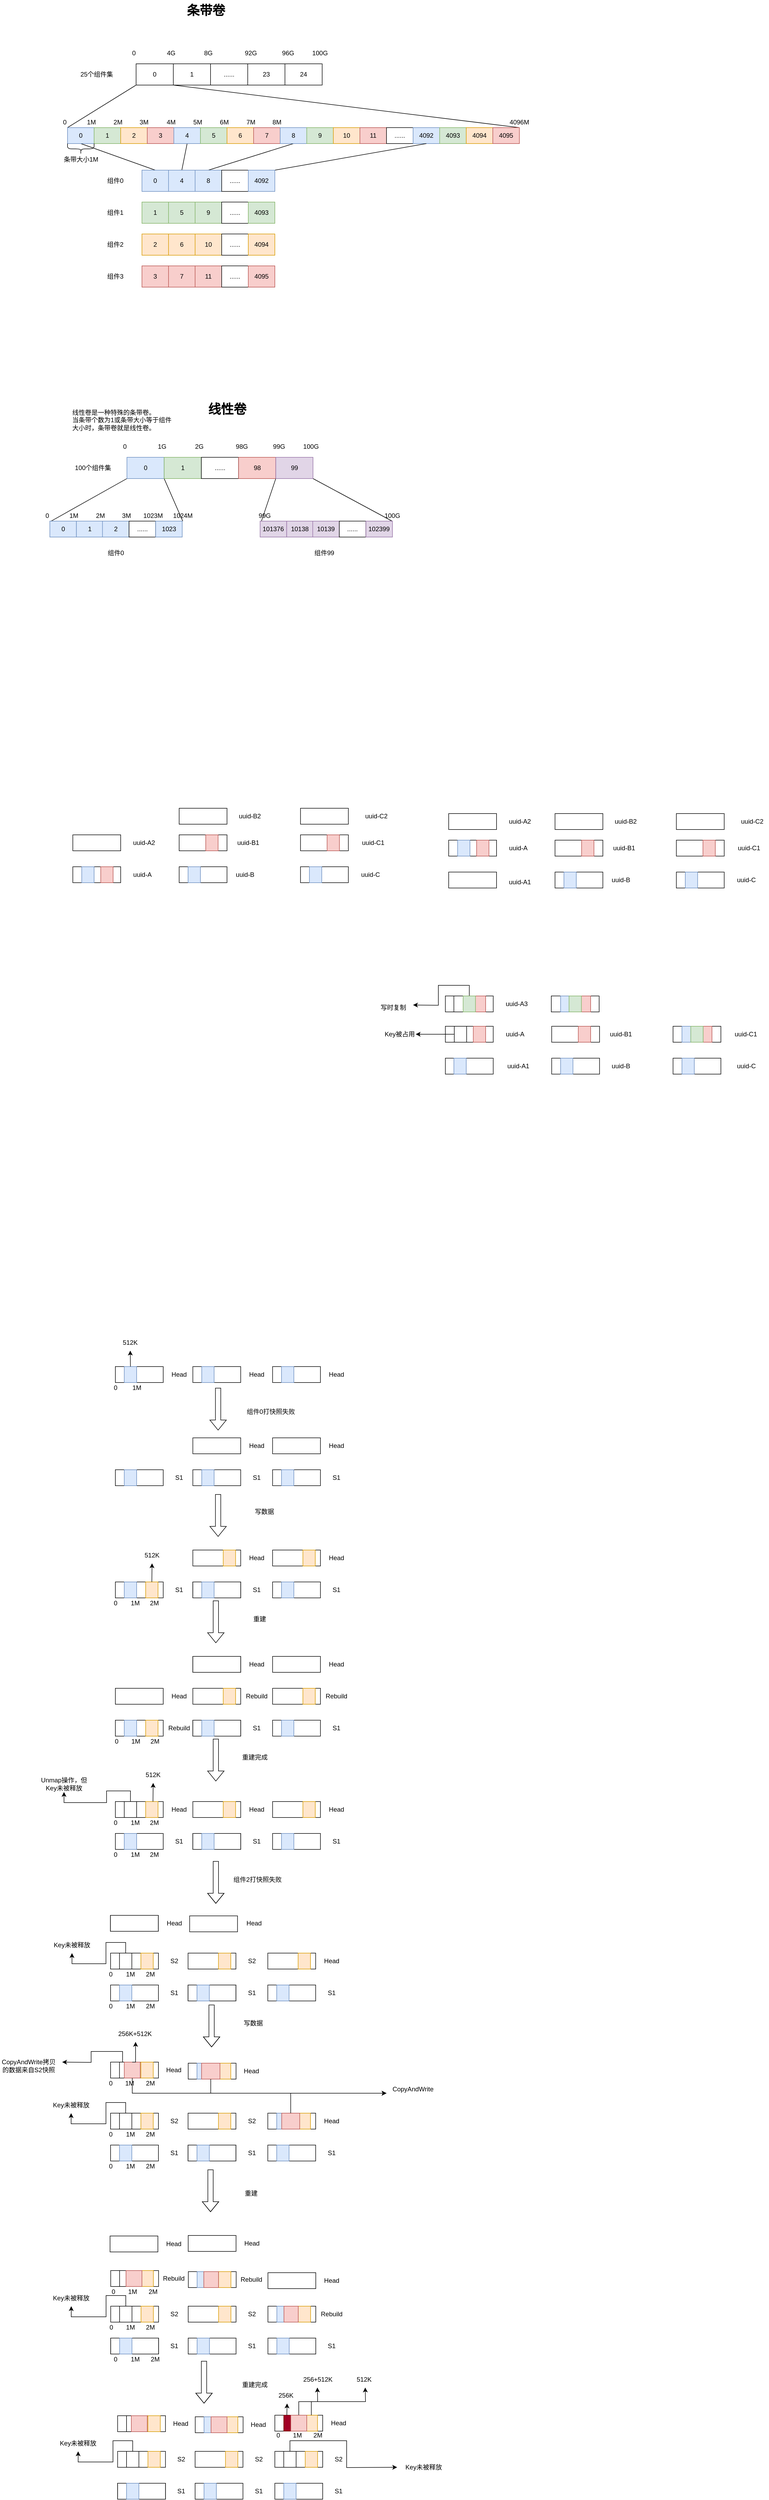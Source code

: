 <mxfile version="18.0.6" type="device"><diagram id="xLGOgCv8KD1csGvu0tOq" name="第 1 页"><mxGraphModel dx="2244" dy="865" grid="1" gridSize="10" guides="1" tooltips="1" connect="1" arrows="1" fold="1" page="1" pageScale="1" pageWidth="827" pageHeight="1169" math="0" shadow="0"><root><mxCell id="0"/><mxCell id="1" parent="0"/><mxCell id="B8ByYCOF-z69zdXI4J7T-31" style="rounded=0;orthogonalLoop=1;jettySize=auto;html=1;exitX=0;exitY=1;exitDx=0;exitDy=0;entryX=0;entryY=0;entryDx=0;entryDy=0;endArrow=none;endFill=0;" parent="1" source="B8ByYCOF-z69zdXI4J7T-1" target="B8ByYCOF-z69zdXI4J7T-13" edge="1"><mxGeometry relative="1" as="geometry"/></mxCell><mxCell id="B8ByYCOF-z69zdXI4J7T-1" value="0" style="rounded=0;whiteSpace=wrap;html=1;" parent="1" vertex="1"><mxGeometry x="239" y="200" width="70" height="40" as="geometry"/></mxCell><mxCell id="B8ByYCOF-z69zdXI4J7T-32" style="edgeStyle=none;rounded=0;orthogonalLoop=1;jettySize=auto;html=1;exitX=0;exitY=1;exitDx=0;exitDy=0;entryX=1;entryY=0;entryDx=0;entryDy=0;endArrow=none;endFill=0;" parent="1" source="B8ByYCOF-z69zdXI4J7T-2" target="B8ByYCOF-z69zdXI4J7T-30" edge="1"><mxGeometry relative="1" as="geometry"/></mxCell><mxCell id="B8ByYCOF-z69zdXI4J7T-2" value="1" style="rounded=0;whiteSpace=wrap;html=1;" parent="1" vertex="1"><mxGeometry x="309" y="200" width="70" height="40" as="geometry"/></mxCell><mxCell id="B8ByYCOF-z69zdXI4J7T-3" value="......" style="rounded=0;whiteSpace=wrap;html=1;" parent="1" vertex="1"><mxGeometry x="379" y="200" width="70" height="40" as="geometry"/></mxCell><mxCell id="B8ByYCOF-z69zdXI4J7T-4" value="23" style="rounded=0;whiteSpace=wrap;html=1;" parent="1" vertex="1"><mxGeometry x="449" y="200" width="70" height="40" as="geometry"/></mxCell><mxCell id="B8ByYCOF-z69zdXI4J7T-5" value="24" style="rounded=0;whiteSpace=wrap;html=1;" parent="1" vertex="1"><mxGeometry x="519" y="200" width="70" height="40" as="geometry"/></mxCell><mxCell id="B8ByYCOF-z69zdXI4J7T-6" value="0" style="text;html=1;strokeColor=none;fillColor=none;align=center;verticalAlign=middle;whiteSpace=wrap;rounded=0;" parent="1" vertex="1"><mxGeometry x="220" y="170" width="30" height="20" as="geometry"/></mxCell><mxCell id="B8ByYCOF-z69zdXI4J7T-7" value="4G" style="text;html=1;strokeColor=none;fillColor=none;align=center;verticalAlign=middle;whiteSpace=wrap;rounded=0;" parent="1" vertex="1"><mxGeometry x="290" y="170" width="30" height="20" as="geometry"/></mxCell><mxCell id="B8ByYCOF-z69zdXI4J7T-8" value="8G" style="text;html=1;strokeColor=none;fillColor=none;align=center;verticalAlign=middle;whiteSpace=wrap;rounded=0;" parent="1" vertex="1"><mxGeometry x="360" y="170" width="30" height="20" as="geometry"/></mxCell><mxCell id="B8ByYCOF-z69zdXI4J7T-9" value="100G" style="text;html=1;strokeColor=none;fillColor=none;align=center;verticalAlign=middle;whiteSpace=wrap;rounded=0;" parent="1" vertex="1"><mxGeometry x="570" y="170" width="30" height="20" as="geometry"/></mxCell><mxCell id="B8ByYCOF-z69zdXI4J7T-10" value="96G" style="text;html=1;strokeColor=none;fillColor=none;align=center;verticalAlign=middle;whiteSpace=wrap;rounded=0;" parent="1" vertex="1"><mxGeometry x="510" y="170" width="30" height="20" as="geometry"/></mxCell><mxCell id="B8ByYCOF-z69zdXI4J7T-11" value="92G" style="text;html=1;strokeColor=none;fillColor=none;align=center;verticalAlign=middle;whiteSpace=wrap;rounded=0;" parent="1" vertex="1"><mxGeometry x="440" y="170" width="30" height="20" as="geometry"/></mxCell><mxCell id="B8ByYCOF-z69zdXI4J7T-38" style="edgeStyle=none;rounded=0;orthogonalLoop=1;jettySize=auto;html=1;exitX=0.5;exitY=1;exitDx=0;exitDy=0;entryX=0.5;entryY=0;entryDx=0;entryDy=0;endArrow=none;endFill=0;" parent="1" source="B8ByYCOF-z69zdXI4J7T-13" target="B8ByYCOF-z69zdXI4J7T-33" edge="1"><mxGeometry relative="1" as="geometry"/></mxCell><mxCell id="B8ByYCOF-z69zdXI4J7T-13" value="0" style="rounded=0;whiteSpace=wrap;html=1;fillColor=#dae8fc;strokeColor=#6c8ebf;" parent="1" vertex="1"><mxGeometry x="110" y="320" width="50" height="30" as="geometry"/></mxCell><mxCell id="B8ByYCOF-z69zdXI4J7T-15" value="1" style="rounded=0;whiteSpace=wrap;html=1;fillColor=#d5e8d4;strokeColor=#82b366;" parent="1" vertex="1"><mxGeometry x="160" y="320" width="50" height="30" as="geometry"/></mxCell><mxCell id="B8ByYCOF-z69zdXI4J7T-16" value="2" style="rounded=0;whiteSpace=wrap;html=1;fillColor=#ffe6cc;strokeColor=#d79b00;" parent="1" vertex="1"><mxGeometry x="210" y="320" width="50" height="30" as="geometry"/></mxCell><mxCell id="B8ByYCOF-z69zdXI4J7T-17" value="3" style="rounded=0;whiteSpace=wrap;html=1;fillColor=#f8cecc;strokeColor=#b85450;" parent="1" vertex="1"><mxGeometry x="260" y="320" width="50" height="30" as="geometry"/></mxCell><mxCell id="B8ByYCOF-z69zdXI4J7T-39" style="edgeStyle=none;rounded=0;orthogonalLoop=1;jettySize=auto;html=1;exitX=0.5;exitY=1;exitDx=0;exitDy=0;entryX=0.5;entryY=0;entryDx=0;entryDy=0;endArrow=none;endFill=0;" parent="1" source="B8ByYCOF-z69zdXI4J7T-18" target="B8ByYCOF-z69zdXI4J7T-34" edge="1"><mxGeometry relative="1" as="geometry"/></mxCell><mxCell id="B8ByYCOF-z69zdXI4J7T-18" value="4" style="rounded=0;whiteSpace=wrap;html=1;fillColor=#dae8fc;strokeColor=#6c8ebf;" parent="1" vertex="1"><mxGeometry x="310" y="320" width="50" height="30" as="geometry"/></mxCell><mxCell id="B8ByYCOF-z69zdXI4J7T-19" value="5" style="rounded=0;whiteSpace=wrap;html=1;fillColor=#d5e8d4;strokeColor=#82b366;" parent="1" vertex="1"><mxGeometry x="360" y="320" width="50" height="30" as="geometry"/></mxCell><mxCell id="B8ByYCOF-z69zdXI4J7T-20" value="6" style="rounded=0;whiteSpace=wrap;html=1;fillColor=#ffe6cc;strokeColor=#d79b00;" parent="1" vertex="1"><mxGeometry x="410" y="320" width="50" height="30" as="geometry"/></mxCell><mxCell id="B8ByYCOF-z69zdXI4J7T-21" value="7" style="rounded=0;whiteSpace=wrap;html=1;fillColor=#f8cecc;strokeColor=#b85450;" parent="1" vertex="1"><mxGeometry x="460" y="320" width="50" height="30" as="geometry"/></mxCell><mxCell id="B8ByYCOF-z69zdXI4J7T-40" style="edgeStyle=none;rounded=0;orthogonalLoop=1;jettySize=auto;html=1;exitX=0.5;exitY=1;exitDx=0;exitDy=0;entryX=0.5;entryY=0;entryDx=0;entryDy=0;endArrow=none;endFill=0;" parent="1" source="B8ByYCOF-z69zdXI4J7T-22" target="B8ByYCOF-z69zdXI4J7T-35" edge="1"><mxGeometry relative="1" as="geometry"/></mxCell><mxCell id="B8ByYCOF-z69zdXI4J7T-22" value="8" style="rounded=0;whiteSpace=wrap;html=1;fillColor=#dae8fc;strokeColor=#6c8ebf;" parent="1" vertex="1"><mxGeometry x="510" y="320" width="50" height="30" as="geometry"/></mxCell><mxCell id="B8ByYCOF-z69zdXI4J7T-23" value="9" style="rounded=0;whiteSpace=wrap;html=1;fillColor=#d5e8d4;strokeColor=#82b366;" parent="1" vertex="1"><mxGeometry x="560" y="320" width="50" height="30" as="geometry"/></mxCell><mxCell id="B8ByYCOF-z69zdXI4J7T-24" value="10" style="rounded=0;whiteSpace=wrap;html=1;fillColor=#ffe6cc;strokeColor=#d79b00;" parent="1" vertex="1"><mxGeometry x="610" y="320" width="50" height="30" as="geometry"/></mxCell><mxCell id="B8ByYCOF-z69zdXI4J7T-25" value="11" style="rounded=0;whiteSpace=wrap;html=1;fillColor=#f8cecc;strokeColor=#b85450;" parent="1" vertex="1"><mxGeometry x="660" y="320" width="50" height="30" as="geometry"/></mxCell><mxCell id="B8ByYCOF-z69zdXI4J7T-26" value="......" style="rounded=0;whiteSpace=wrap;html=1;" parent="1" vertex="1"><mxGeometry x="710" y="320" width="50" height="30" as="geometry"/></mxCell><mxCell id="B8ByYCOF-z69zdXI4J7T-27" value="4092" style="rounded=0;whiteSpace=wrap;html=1;fillColor=#dae8fc;strokeColor=#6c8ebf;" parent="1" vertex="1"><mxGeometry x="760" y="320" width="50" height="30" as="geometry"/></mxCell><mxCell id="B8ByYCOF-z69zdXI4J7T-28" value="4093" style="rounded=0;whiteSpace=wrap;html=1;fillColor=#d5e8d4;strokeColor=#82b366;" parent="1" vertex="1"><mxGeometry x="810" y="320" width="50" height="30" as="geometry"/></mxCell><mxCell id="B8ByYCOF-z69zdXI4J7T-29" value="4094" style="rounded=0;whiteSpace=wrap;html=1;fillColor=#ffe6cc;strokeColor=#d79b00;" parent="1" vertex="1"><mxGeometry x="860" y="320" width="50" height="30" as="geometry"/></mxCell><mxCell id="B8ByYCOF-z69zdXI4J7T-30" value="4095" style="rounded=0;whiteSpace=wrap;html=1;fillColor=#f8cecc;strokeColor=#b85450;" parent="1" vertex="1"><mxGeometry x="910" y="320" width="50" height="30" as="geometry"/></mxCell><mxCell id="B8ByYCOF-z69zdXI4J7T-41" style="edgeStyle=none;rounded=0;orthogonalLoop=1;jettySize=auto;html=1;exitX=1;exitY=0;exitDx=0;exitDy=0;entryX=0.5;entryY=1;entryDx=0;entryDy=0;endArrow=none;endFill=0;" parent="1" source="B8ByYCOF-z69zdXI4J7T-37" target="B8ByYCOF-z69zdXI4J7T-27" edge="1"><mxGeometry relative="1" as="geometry"/></mxCell><mxCell id="B8ByYCOF-z69zdXI4J7T-42" value="" style="group" parent="1" vertex="1" connectable="0"><mxGeometry x="250" y="400" width="250" height="40" as="geometry"/></mxCell><mxCell id="B8ByYCOF-z69zdXI4J7T-33" value="0" style="rounded=0;whiteSpace=wrap;html=1;fillColor=#dae8fc;strokeColor=#6c8ebf;" parent="B8ByYCOF-z69zdXI4J7T-42" vertex="1"><mxGeometry width="50" height="40" as="geometry"/></mxCell><mxCell id="B8ByYCOF-z69zdXI4J7T-34" value="4" style="rounded=0;whiteSpace=wrap;html=1;fillColor=#dae8fc;strokeColor=#6c8ebf;" parent="B8ByYCOF-z69zdXI4J7T-42" vertex="1"><mxGeometry x="50" width="50" height="40" as="geometry"/></mxCell><mxCell id="B8ByYCOF-z69zdXI4J7T-35" value="8" style="rounded=0;whiteSpace=wrap;html=1;fillColor=#dae8fc;strokeColor=#6c8ebf;" parent="B8ByYCOF-z69zdXI4J7T-42" vertex="1"><mxGeometry x="100" width="50" height="40" as="geometry"/></mxCell><mxCell id="B8ByYCOF-z69zdXI4J7T-36" value="......" style="rounded=0;whiteSpace=wrap;html=1;" parent="B8ByYCOF-z69zdXI4J7T-42" vertex="1"><mxGeometry x="150" width="50" height="40" as="geometry"/></mxCell><mxCell id="B8ByYCOF-z69zdXI4J7T-37" value="4092" style="rounded=0;whiteSpace=wrap;html=1;fillColor=#dae8fc;strokeColor=#6c8ebf;" parent="B8ByYCOF-z69zdXI4J7T-42" vertex="1"><mxGeometry x="200" width="50" height="40" as="geometry"/></mxCell><mxCell id="B8ByYCOF-z69zdXI4J7T-43" value="" style="group;fillColor=#d5e8d4;strokeColor=#82b366;" parent="1" vertex="1" connectable="0"><mxGeometry x="250" y="460" width="250" height="40" as="geometry"/></mxCell><mxCell id="B8ByYCOF-z69zdXI4J7T-44" value="1" style="rounded=0;whiteSpace=wrap;html=1;fillColor=#d5e8d4;strokeColor=#82b366;" parent="B8ByYCOF-z69zdXI4J7T-43" vertex="1"><mxGeometry width="50" height="40" as="geometry"/></mxCell><mxCell id="B8ByYCOF-z69zdXI4J7T-45" value="5" style="rounded=0;whiteSpace=wrap;html=1;fillColor=#d5e8d4;strokeColor=#82b366;" parent="B8ByYCOF-z69zdXI4J7T-43" vertex="1"><mxGeometry x="50" width="50" height="40" as="geometry"/></mxCell><mxCell id="B8ByYCOF-z69zdXI4J7T-46" value="9" style="rounded=0;whiteSpace=wrap;html=1;fillColor=#d5e8d4;strokeColor=#82b366;" parent="B8ByYCOF-z69zdXI4J7T-43" vertex="1"><mxGeometry x="100" width="50" height="40" as="geometry"/></mxCell><mxCell id="B8ByYCOF-z69zdXI4J7T-47" value="......" style="rounded=0;whiteSpace=wrap;html=1;" parent="B8ByYCOF-z69zdXI4J7T-43" vertex="1"><mxGeometry x="150" width="50" height="40" as="geometry"/></mxCell><mxCell id="B8ByYCOF-z69zdXI4J7T-48" value="4093" style="rounded=0;whiteSpace=wrap;html=1;fillColor=#d5e8d4;strokeColor=#82b366;" parent="B8ByYCOF-z69zdXI4J7T-43" vertex="1"><mxGeometry x="200" width="50" height="40" as="geometry"/></mxCell><mxCell id="B8ByYCOF-z69zdXI4J7T-49" value="" style="group;fillColor=#ffe6cc;strokeColor=#d79b00;" parent="1" vertex="1" connectable="0"><mxGeometry x="250" y="520" width="250" height="40" as="geometry"/></mxCell><mxCell id="B8ByYCOF-z69zdXI4J7T-50" value="2" style="rounded=0;whiteSpace=wrap;html=1;fillColor=#ffe6cc;strokeColor=#d79b00;" parent="B8ByYCOF-z69zdXI4J7T-49" vertex="1"><mxGeometry width="50" height="40" as="geometry"/></mxCell><mxCell id="B8ByYCOF-z69zdXI4J7T-51" value="6" style="rounded=0;whiteSpace=wrap;html=1;fillColor=#ffe6cc;strokeColor=#d79b00;" parent="B8ByYCOF-z69zdXI4J7T-49" vertex="1"><mxGeometry x="50" width="50" height="40" as="geometry"/></mxCell><mxCell id="B8ByYCOF-z69zdXI4J7T-52" value="10" style="rounded=0;whiteSpace=wrap;html=1;fillColor=#ffe6cc;strokeColor=#d79b00;" parent="B8ByYCOF-z69zdXI4J7T-49" vertex="1"><mxGeometry x="100" width="50" height="40" as="geometry"/></mxCell><mxCell id="B8ByYCOF-z69zdXI4J7T-53" value="......" style="rounded=0;whiteSpace=wrap;html=1;" parent="B8ByYCOF-z69zdXI4J7T-49" vertex="1"><mxGeometry x="150" width="50" height="40" as="geometry"/></mxCell><mxCell id="B8ByYCOF-z69zdXI4J7T-54" value="4094" style="rounded=0;whiteSpace=wrap;html=1;fillColor=#ffe6cc;strokeColor=#d79b00;" parent="B8ByYCOF-z69zdXI4J7T-49" vertex="1"><mxGeometry x="200" width="50" height="40" as="geometry"/></mxCell><mxCell id="B8ByYCOF-z69zdXI4J7T-55" value="" style="group;fillColor=#ffe6cc;strokeColor=#d79b00;" parent="1" vertex="1" connectable="0"><mxGeometry x="250" y="580" width="250" height="40" as="geometry"/></mxCell><mxCell id="B8ByYCOF-z69zdXI4J7T-56" value="3" style="rounded=0;whiteSpace=wrap;html=1;fillColor=#f8cecc;strokeColor=#b85450;" parent="B8ByYCOF-z69zdXI4J7T-55" vertex="1"><mxGeometry width="50" height="40" as="geometry"/></mxCell><mxCell id="B8ByYCOF-z69zdXI4J7T-57" value="7" style="rounded=0;whiteSpace=wrap;html=1;fillColor=#f8cecc;strokeColor=#b85450;" parent="B8ByYCOF-z69zdXI4J7T-55" vertex="1"><mxGeometry x="50" width="50" height="40" as="geometry"/></mxCell><mxCell id="B8ByYCOF-z69zdXI4J7T-58" value="11" style="rounded=0;whiteSpace=wrap;html=1;fillColor=#f8cecc;strokeColor=#b85450;" parent="B8ByYCOF-z69zdXI4J7T-55" vertex="1"><mxGeometry x="100" width="50" height="40" as="geometry"/></mxCell><mxCell id="B8ByYCOF-z69zdXI4J7T-59" value="......" style="rounded=0;whiteSpace=wrap;html=1;" parent="B8ByYCOF-z69zdXI4J7T-55" vertex="1"><mxGeometry x="150" width="50" height="40" as="geometry"/></mxCell><mxCell id="B8ByYCOF-z69zdXI4J7T-60" value="4095" style="rounded=0;whiteSpace=wrap;html=1;fillColor=#f8cecc;strokeColor=#b85450;" parent="B8ByYCOF-z69zdXI4J7T-55" vertex="1"><mxGeometry x="200" width="50" height="40" as="geometry"/></mxCell><mxCell id="B8ByYCOF-z69zdXI4J7T-61" value="组件0" style="text;html=1;strokeColor=none;fillColor=none;align=center;verticalAlign=middle;whiteSpace=wrap;rounded=0;" parent="1" vertex="1"><mxGeometry x="180" y="410" width="40" height="20" as="geometry"/></mxCell><mxCell id="B8ByYCOF-z69zdXI4J7T-62" value="组件1" style="text;html=1;strokeColor=none;fillColor=none;align=center;verticalAlign=middle;whiteSpace=wrap;rounded=0;" parent="1" vertex="1"><mxGeometry x="180" y="470" width="40" height="20" as="geometry"/></mxCell><mxCell id="B8ByYCOF-z69zdXI4J7T-63" value="组件2" style="text;html=1;strokeColor=none;fillColor=none;align=center;verticalAlign=middle;whiteSpace=wrap;rounded=0;" parent="1" vertex="1"><mxGeometry x="180" y="530" width="40" height="20" as="geometry"/></mxCell><mxCell id="B8ByYCOF-z69zdXI4J7T-64" value="组件3" style="text;html=1;strokeColor=none;fillColor=none;align=center;verticalAlign=middle;whiteSpace=wrap;rounded=0;" parent="1" vertex="1"><mxGeometry x="180" y="590" width="40" height="20" as="geometry"/></mxCell><mxCell id="B8ByYCOF-z69zdXI4J7T-65" value="0" style="text;html=1;strokeColor=none;fillColor=none;align=center;verticalAlign=middle;whiteSpace=wrap;rounded=0;" parent="1" vertex="1"><mxGeometry x="90" y="300" width="30" height="20" as="geometry"/></mxCell><mxCell id="B8ByYCOF-z69zdXI4J7T-66" value="1M" style="text;html=1;strokeColor=none;fillColor=none;align=center;verticalAlign=middle;whiteSpace=wrap;rounded=0;" parent="1" vertex="1"><mxGeometry x="140" y="300" width="30" height="20" as="geometry"/></mxCell><mxCell id="B8ByYCOF-z69zdXI4J7T-67" value="2M" style="text;html=1;strokeColor=none;fillColor=none;align=center;verticalAlign=middle;whiteSpace=wrap;rounded=0;" parent="1" vertex="1"><mxGeometry x="190" y="300" width="30" height="20" as="geometry"/></mxCell><mxCell id="B8ByYCOF-z69zdXI4J7T-69" value="3M" style="text;html=1;strokeColor=none;fillColor=none;align=center;verticalAlign=middle;whiteSpace=wrap;rounded=0;" parent="1" vertex="1"><mxGeometry x="239" y="300" width="30" height="20" as="geometry"/></mxCell><mxCell id="B8ByYCOF-z69zdXI4J7T-70" value="4M" style="text;html=1;strokeColor=none;fillColor=none;align=center;verticalAlign=middle;whiteSpace=wrap;rounded=0;" parent="1" vertex="1"><mxGeometry x="290" y="300" width="30" height="20" as="geometry"/></mxCell><mxCell id="B8ByYCOF-z69zdXI4J7T-71" value="5M" style="text;html=1;strokeColor=none;fillColor=none;align=center;verticalAlign=middle;whiteSpace=wrap;rounded=0;" parent="1" vertex="1"><mxGeometry x="340" y="300" width="30" height="20" as="geometry"/></mxCell><mxCell id="B8ByYCOF-z69zdXI4J7T-72" value="6M" style="text;html=1;strokeColor=none;fillColor=none;align=center;verticalAlign=middle;whiteSpace=wrap;rounded=0;" parent="1" vertex="1"><mxGeometry x="390" y="300" width="30" height="20" as="geometry"/></mxCell><mxCell id="B8ByYCOF-z69zdXI4J7T-73" value="7M" style="text;html=1;strokeColor=none;fillColor=none;align=center;verticalAlign=middle;whiteSpace=wrap;rounded=0;" parent="1" vertex="1"><mxGeometry x="440" y="300" width="30" height="20" as="geometry"/></mxCell><mxCell id="B8ByYCOF-z69zdXI4J7T-74" value="8M" style="text;html=1;strokeColor=none;fillColor=none;align=center;verticalAlign=middle;whiteSpace=wrap;rounded=0;" parent="1" vertex="1"><mxGeometry x="489" y="300" width="30" height="20" as="geometry"/></mxCell><mxCell id="B8ByYCOF-z69zdXI4J7T-75" value="4096M" style="text;html=1;strokeColor=none;fillColor=none;align=center;verticalAlign=middle;whiteSpace=wrap;rounded=0;" parent="1" vertex="1"><mxGeometry x="940" y="300" width="40" height="20" as="geometry"/></mxCell><mxCell id="B8ByYCOF-z69zdXI4J7T-78" value="25个组件集" style="text;html=1;strokeColor=none;fillColor=none;align=center;verticalAlign=middle;whiteSpace=wrap;rounded=0;" parent="1" vertex="1"><mxGeometry x="130" y="210" width="70" height="20" as="geometry"/></mxCell><mxCell id="B8ByYCOF-z69zdXI4J7T-79" value="" style="shape=curlyBracket;whiteSpace=wrap;html=1;rounded=1;flipH=1;rotation=90;size=0.5;" parent="1" vertex="1"><mxGeometry x="125" y="335" width="20" height="50" as="geometry"/></mxCell><mxCell id="B8ByYCOF-z69zdXI4J7T-83" value="条带大小1M" style="text;html=1;strokeColor=none;fillColor=none;align=center;verticalAlign=middle;whiteSpace=wrap;rounded=0;" parent="1" vertex="1"><mxGeometry x="97.5" y="370" width="75" height="20" as="geometry"/></mxCell><mxCell id="B8ByYCOF-z69zdXI4J7T-84" value="条带卷" style="text;strokeColor=none;fillColor=none;html=1;fontSize=24;fontStyle=1;verticalAlign=middle;align=center;" parent="1" vertex="1"><mxGeometry x="320" y="80" width="100" height="40" as="geometry"/></mxCell><mxCell id="B8ByYCOF-z69zdXI4J7T-163" style="edgeStyle=none;rounded=0;orthogonalLoop=1;jettySize=auto;html=1;exitX=0;exitY=1;exitDx=0;exitDy=0;entryX=0.75;entryY=1;entryDx=0;entryDy=0;endArrow=none;endFill=0;" parent="1" source="B8ByYCOF-z69zdXI4J7T-118" target="B8ByYCOF-z69zdXI4J7T-147" edge="1"><mxGeometry relative="1" as="geometry"/></mxCell><mxCell id="B8ByYCOF-z69zdXI4J7T-164" style="edgeStyle=none;rounded=0;orthogonalLoop=1;jettySize=auto;html=1;exitX=1;exitY=1;exitDx=0;exitDy=0;entryX=0.5;entryY=1;entryDx=0;entryDy=0;endArrow=none;endFill=0;" parent="1" source="B8ByYCOF-z69zdXI4J7T-118" target="B8ByYCOF-z69zdXI4J7T-156" edge="1"><mxGeometry relative="1" as="geometry"/></mxCell><mxCell id="B8ByYCOF-z69zdXI4J7T-118" value="0" style="rounded=0;whiteSpace=wrap;html=1;fillColor=#dae8fc;strokeColor=#6c8ebf;" parent="1" vertex="1"><mxGeometry x="221.75" y="940" width="70" height="40" as="geometry"/></mxCell><mxCell id="B8ByYCOF-z69zdXI4J7T-119" value="1" style="rounded=0;whiteSpace=wrap;html=1;fillColor=#d5e8d4;strokeColor=#82b366;" parent="1" vertex="1"><mxGeometry x="291.75" y="940" width="70" height="40" as="geometry"/></mxCell><mxCell id="B8ByYCOF-z69zdXI4J7T-120" value="......" style="rounded=0;whiteSpace=wrap;html=1;" parent="1" vertex="1"><mxGeometry x="361.75" y="940" width="70" height="40" as="geometry"/></mxCell><mxCell id="B8ByYCOF-z69zdXI4J7T-121" value="98" style="rounded=0;whiteSpace=wrap;html=1;fillColor=#f8cecc;strokeColor=#b85450;" parent="1" vertex="1"><mxGeometry x="431.75" y="940" width="70" height="40" as="geometry"/></mxCell><mxCell id="B8ByYCOF-z69zdXI4J7T-182" style="edgeStyle=none;rounded=0;orthogonalLoop=1;jettySize=auto;html=1;exitX=0;exitY=1;exitDx=0;exitDy=0;entryX=0;entryY=0.25;entryDx=0;entryDy=0;endArrow=none;endFill=0;" parent="1" source="B8ByYCOF-z69zdXI4J7T-122" target="B8ByYCOF-z69zdXI4J7T-165" edge="1"><mxGeometry relative="1" as="geometry"/></mxCell><mxCell id="B8ByYCOF-z69zdXI4J7T-183" style="edgeStyle=none;rounded=0;orthogonalLoop=1;jettySize=auto;html=1;exitX=1;exitY=1;exitDx=0;exitDy=0;entryX=0.5;entryY=1;entryDx=0;entryDy=0;endArrow=none;endFill=0;" parent="1" source="B8ByYCOF-z69zdXI4J7T-122" target="B8ByYCOF-z69zdXI4J7T-174" edge="1"><mxGeometry relative="1" as="geometry"/></mxCell><mxCell id="B8ByYCOF-z69zdXI4J7T-122" value="99" style="rounded=0;whiteSpace=wrap;html=1;fillColor=#e1d5e7;strokeColor=#9673a6;" parent="1" vertex="1"><mxGeometry x="501.75" y="940" width="70" height="40" as="geometry"/></mxCell><mxCell id="B8ByYCOF-z69zdXI4J7T-123" value="0" style="text;html=1;strokeColor=none;fillColor=none;align=center;verticalAlign=middle;whiteSpace=wrap;rounded=0;" parent="1" vertex="1"><mxGeometry x="202.75" y="910" width="30" height="20" as="geometry"/></mxCell><mxCell id="B8ByYCOF-z69zdXI4J7T-124" value="1G" style="text;html=1;strokeColor=none;fillColor=none;align=center;verticalAlign=middle;whiteSpace=wrap;rounded=0;" parent="1" vertex="1"><mxGeometry x="272.75" y="910" width="30" height="20" as="geometry"/></mxCell><mxCell id="B8ByYCOF-z69zdXI4J7T-125" value="2G" style="text;html=1;strokeColor=none;fillColor=none;align=center;verticalAlign=middle;whiteSpace=wrap;rounded=0;" parent="1" vertex="1"><mxGeometry x="342.75" y="910" width="30" height="20" as="geometry"/></mxCell><mxCell id="B8ByYCOF-z69zdXI4J7T-126" value="100G" style="text;html=1;strokeColor=none;fillColor=none;align=center;verticalAlign=middle;whiteSpace=wrap;rounded=0;" parent="1" vertex="1"><mxGeometry x="552.75" y="910" width="30" height="20" as="geometry"/></mxCell><mxCell id="B8ByYCOF-z69zdXI4J7T-127" value="99G" style="text;html=1;strokeColor=none;fillColor=none;align=center;verticalAlign=middle;whiteSpace=wrap;rounded=0;" parent="1" vertex="1"><mxGeometry x="492.75" y="910" width="30" height="20" as="geometry"/></mxCell><mxCell id="B8ByYCOF-z69zdXI4J7T-128" value="98G" style="text;html=1;strokeColor=none;fillColor=none;align=center;verticalAlign=middle;whiteSpace=wrap;rounded=0;" parent="1" vertex="1"><mxGeometry x="422.75" y="910" width="30" height="20" as="geometry"/></mxCell><mxCell id="B8ByYCOF-z69zdXI4J7T-129" value="100个组件集" style="text;html=1;strokeColor=none;fillColor=none;align=center;verticalAlign=middle;whiteSpace=wrap;rounded=0;" parent="1" vertex="1"><mxGeometry x="117.75" y="950" width="80" height="20" as="geometry"/></mxCell><mxCell id="B8ByYCOF-z69zdXI4J7T-130" value="0" style="rounded=0;whiteSpace=wrap;html=1;fillColor=#dae8fc;strokeColor=#6c8ebf;" parent="1" vertex="1"><mxGeometry x="76.75" y="1060" width="50" height="30" as="geometry"/></mxCell><mxCell id="B8ByYCOF-z69zdXI4J7T-134" value="1" style="rounded=0;whiteSpace=wrap;html=1;fillColor=#dae8fc;strokeColor=#6c8ebf;" parent="1" vertex="1"><mxGeometry x="126.75" y="1060" width="50" height="30" as="geometry"/></mxCell><mxCell id="B8ByYCOF-z69zdXI4J7T-138" value="2" style="rounded=0;whiteSpace=wrap;html=1;fillColor=#dae8fc;strokeColor=#6c8ebf;" parent="1" vertex="1"><mxGeometry x="175.75" y="1060" width="50" height="30" as="geometry"/></mxCell><mxCell id="B8ByYCOF-z69zdXI4J7T-142" value="......" style="rounded=0;whiteSpace=wrap;html=1;" parent="1" vertex="1"><mxGeometry x="225.75" y="1060" width="50" height="30" as="geometry"/></mxCell><mxCell id="B8ByYCOF-z69zdXI4J7T-143" value="1023" style="rounded=0;whiteSpace=wrap;html=1;fillColor=#dae8fc;strokeColor=#6c8ebf;" parent="1" vertex="1"><mxGeometry x="275.75" y="1060" width="50" height="30" as="geometry"/></mxCell><mxCell id="B8ByYCOF-z69zdXI4J7T-147" value="0" style="text;html=1;strokeColor=none;fillColor=none;align=center;verticalAlign=middle;whiteSpace=wrap;rounded=0;" parent="1" vertex="1"><mxGeometry x="56.75" y="1040" width="30" height="20" as="geometry"/></mxCell><mxCell id="B8ByYCOF-z69zdXI4J7T-148" value="1M" style="text;html=1;strokeColor=none;fillColor=none;align=center;verticalAlign=middle;whiteSpace=wrap;rounded=0;" parent="1" vertex="1"><mxGeometry x="106.75" y="1040" width="30" height="20" as="geometry"/></mxCell><mxCell id="B8ByYCOF-z69zdXI4J7T-149" value="2M" style="text;html=1;strokeColor=none;fillColor=none;align=center;verticalAlign=middle;whiteSpace=wrap;rounded=0;" parent="1" vertex="1"><mxGeometry x="156.75" y="1040" width="30" height="20" as="geometry"/></mxCell><mxCell id="B8ByYCOF-z69zdXI4J7T-150" value="3M" style="text;html=1;strokeColor=none;fillColor=none;align=center;verticalAlign=middle;whiteSpace=wrap;rounded=0;" parent="1" vertex="1"><mxGeometry x="205.75" y="1040" width="30" height="20" as="geometry"/></mxCell><mxCell id="B8ByYCOF-z69zdXI4J7T-156" value="1024M" style="text;html=1;strokeColor=none;fillColor=none;align=center;verticalAlign=middle;whiteSpace=wrap;rounded=0;" parent="1" vertex="1"><mxGeometry x="306.75" y="1040" width="40" height="20" as="geometry"/></mxCell><mxCell id="B8ByYCOF-z69zdXI4J7T-161" value="1023M" style="text;html=1;strokeColor=none;fillColor=none;align=center;verticalAlign=middle;whiteSpace=wrap;rounded=0;" parent="1" vertex="1"><mxGeometry x="250.75" y="1040" width="40" height="20" as="geometry"/></mxCell><mxCell id="B8ByYCOF-z69zdXI4J7T-165" value="101376" style="rounded=0;whiteSpace=wrap;html=1;fillColor=#e1d5e7;strokeColor=#9673a6;" parent="1" vertex="1"><mxGeometry x="472.25" y="1060" width="50" height="30" as="geometry"/></mxCell><mxCell id="B8ByYCOF-z69zdXI4J7T-166" value="10138" style="rounded=0;whiteSpace=wrap;html=1;fillColor=#e1d5e7;strokeColor=#9673a6;" parent="1" vertex="1"><mxGeometry x="522.25" y="1060" width="50" height="30" as="geometry"/></mxCell><mxCell id="B8ByYCOF-z69zdXI4J7T-167" value="10139" style="rounded=0;whiteSpace=wrap;html=1;fillColor=#e1d5e7;strokeColor=#9673a6;" parent="1" vertex="1"><mxGeometry x="571.25" y="1060" width="50" height="30" as="geometry"/></mxCell><mxCell id="B8ByYCOF-z69zdXI4J7T-168" value="......" style="rounded=0;whiteSpace=wrap;html=1;" parent="1" vertex="1"><mxGeometry x="621.25" y="1060" width="50" height="30" as="geometry"/></mxCell><mxCell id="B8ByYCOF-z69zdXI4J7T-169" value="102399" style="rounded=0;whiteSpace=wrap;html=1;fillColor=#e1d5e7;strokeColor=#9673a6;" parent="1" vertex="1"><mxGeometry x="671.25" y="1060" width="50" height="30" as="geometry"/></mxCell><mxCell id="B8ByYCOF-z69zdXI4J7T-174" value="100G" style="text;html=1;strokeColor=none;fillColor=none;align=center;verticalAlign=middle;whiteSpace=wrap;rounded=0;" parent="1" vertex="1"><mxGeometry x="687.75" y="1040" width="65.5" height="20" as="geometry"/></mxCell><mxCell id="B8ByYCOF-z69zdXI4J7T-184" value="组件0" style="text;html=1;strokeColor=none;fillColor=none;align=center;verticalAlign=middle;whiteSpace=wrap;rounded=0;" parent="1" vertex="1"><mxGeometry x="180.75" y="1110" width="40" height="20" as="geometry"/></mxCell><mxCell id="B8ByYCOF-z69zdXI4J7T-185" value="组件99" style="text;html=1;strokeColor=none;fillColor=none;align=center;verticalAlign=middle;whiteSpace=wrap;rounded=0;" parent="1" vertex="1"><mxGeometry x="571.25" y="1110" width="44" height="20" as="geometry"/></mxCell><mxCell id="B8ByYCOF-z69zdXI4J7T-186" value="99G" style="text;html=1;strokeColor=none;fillColor=none;align=center;verticalAlign=middle;whiteSpace=wrap;rounded=0;" parent="1" vertex="1"><mxGeometry x="447.75" y="1040" width="65.5" height="20" as="geometry"/></mxCell><mxCell id="B8ByYCOF-z69zdXI4J7T-190" value="线性卷" style="text;strokeColor=none;fillColor=none;html=1;fontSize=24;fontStyle=1;verticalAlign=middle;align=center;" parent="1" vertex="1"><mxGeometry x="360" y="830" width="100" height="40" as="geometry"/></mxCell><mxCell id="B8ByYCOF-z69zdXI4J7T-191" value="&lt;div&gt;线性卷是一种特殊的条带卷。&lt;/div&gt;&lt;div&gt;当条带个数为1或条带大小等于组件&lt;/div&gt;&lt;div&gt;大小时，条带卷就是线性卷。&lt;/div&gt;" style="text;html=1;strokeColor=none;fillColor=none;align=left;verticalAlign=middle;whiteSpace=wrap;rounded=0;" parent="1" vertex="1"><mxGeometry x="116.75" y="840" width="190" height="60" as="geometry"/></mxCell><mxCell id="jzayfj8MGWC91rVTtaQa-5" value="" style="rounded=0;whiteSpace=wrap;html=1;" vertex="1" parent="1"><mxGeometry x="120" y="1710" width="90" height="30" as="geometry"/></mxCell><mxCell id="jzayfj8MGWC91rVTtaQa-6" value="" style="rounded=0;whiteSpace=wrap;html=1;fillColor=#dae8fc;strokeColor=#6c8ebf;" vertex="1" parent="1"><mxGeometry x="136.75" y="1710" width="23.25" height="30" as="geometry"/></mxCell><mxCell id="jzayfj8MGWC91rVTtaQa-9" value="" style="rounded=0;whiteSpace=wrap;html=1;" vertex="1" parent="1"><mxGeometry x="320" y="1710" width="90" height="30" as="geometry"/></mxCell><mxCell id="jzayfj8MGWC91rVTtaQa-10" value="" style="rounded=0;whiteSpace=wrap;html=1;fillColor=#dae8fc;strokeColor=#6c8ebf;" vertex="1" parent="1"><mxGeometry x="336.75" y="1710" width="23.25" height="30" as="geometry"/></mxCell><mxCell id="jzayfj8MGWC91rVTtaQa-11" value="" style="rounded=0;whiteSpace=wrap;html=1;" vertex="1" parent="1"><mxGeometry x="548.25" y="1710" width="90" height="30" as="geometry"/></mxCell><mxCell id="jzayfj8MGWC91rVTtaQa-12" value="" style="rounded=0;whiteSpace=wrap;html=1;fillColor=#dae8fc;strokeColor=#6c8ebf;" vertex="1" parent="1"><mxGeometry x="565" y="1710" width="23.25" height="30" as="geometry"/></mxCell><mxCell id="jzayfj8MGWC91rVTtaQa-13" value="uuid-A" style="text;html=1;strokeColor=none;fillColor=none;align=center;verticalAlign=middle;whiteSpace=wrap;rounded=0;" vertex="1" parent="1"><mxGeometry x="220.75" y="1710" width="60" height="30" as="geometry"/></mxCell><mxCell id="jzayfj8MGWC91rVTtaQa-14" value="uuid-B" style="text;html=1;strokeColor=none;fillColor=none;align=center;verticalAlign=middle;whiteSpace=wrap;rounded=0;" vertex="1" parent="1"><mxGeometry x="414" y="1710" width="60" height="30" as="geometry"/></mxCell><mxCell id="jzayfj8MGWC91rVTtaQa-15" value="uuid-C" style="text;html=1;strokeColor=none;fillColor=none;align=center;verticalAlign=middle;whiteSpace=wrap;rounded=0;" vertex="1" parent="1"><mxGeometry x="650" y="1710" width="60" height="30" as="geometry"/></mxCell><mxCell id="jzayfj8MGWC91rVTtaQa-17" value="" style="rounded=0;whiteSpace=wrap;html=1;" vertex="1" parent="1"><mxGeometry x="320" y="1650" width="90" height="30" as="geometry"/></mxCell><mxCell id="jzayfj8MGWC91rVTtaQa-18" value="" style="rounded=0;whiteSpace=wrap;html=1;fillColor=#f8cecc;strokeColor=#b85450;" vertex="1" parent="1"><mxGeometry x="370" y="1650" width="23.25" height="30" as="geometry"/></mxCell><mxCell id="jzayfj8MGWC91rVTtaQa-21" value="" style="rounded=0;whiteSpace=wrap;html=1;" vertex="1" parent="1"><mxGeometry x="548.25" y="1650" width="90" height="30" as="geometry"/></mxCell><mxCell id="jzayfj8MGWC91rVTtaQa-22" value="" style="rounded=0;whiteSpace=wrap;html=1;fillColor=#f8cecc;strokeColor=#b85450;" vertex="1" parent="1"><mxGeometry x="598.25" y="1650" width="23.25" height="30" as="geometry"/></mxCell><mxCell id="jzayfj8MGWC91rVTtaQa-23" value="" style="rounded=0;whiteSpace=wrap;html=1;fillColor=#f8cecc;strokeColor=#b85450;" vertex="1" parent="1"><mxGeometry x="172.5" y="1710" width="23.25" height="30" as="geometry"/></mxCell><mxCell id="jzayfj8MGWC91rVTtaQa-24" value="uuid-B1" style="text;html=1;strokeColor=none;fillColor=none;align=center;verticalAlign=middle;whiteSpace=wrap;rounded=0;" vertex="1" parent="1"><mxGeometry x="420" y="1650" width="60" height="30" as="geometry"/></mxCell><mxCell id="jzayfj8MGWC91rVTtaQa-25" value="uuid-C1" style="text;html=1;strokeColor=none;fillColor=none;align=center;verticalAlign=middle;whiteSpace=wrap;rounded=0;" vertex="1" parent="1"><mxGeometry x="655" y="1650" width="60" height="30" as="geometry"/></mxCell><mxCell id="jzayfj8MGWC91rVTtaQa-26" value="" style="rounded=0;whiteSpace=wrap;html=1;" vertex="1" parent="1"><mxGeometry x="320" y="1600" width="90" height="30" as="geometry"/></mxCell><mxCell id="jzayfj8MGWC91rVTtaQa-27" value="" style="rounded=0;whiteSpace=wrap;html=1;" vertex="1" parent="1"><mxGeometry x="548.25" y="1600" width="90" height="30" as="geometry"/></mxCell><mxCell id="jzayfj8MGWC91rVTtaQa-28" value="" style="rounded=0;whiteSpace=wrap;html=1;" vertex="1" parent="1"><mxGeometry x="120" y="1650" width="90" height="30" as="geometry"/></mxCell><mxCell id="jzayfj8MGWC91rVTtaQa-29" value="uuid-A2" style="text;html=1;strokeColor=none;fillColor=none;align=center;verticalAlign=middle;whiteSpace=wrap;rounded=0;" vertex="1" parent="1"><mxGeometry x="224" y="1650" width="60" height="30" as="geometry"/></mxCell><mxCell id="jzayfj8MGWC91rVTtaQa-30" value="uuid-B2" style="text;html=1;strokeColor=none;fillColor=none;align=center;verticalAlign=middle;whiteSpace=wrap;rounded=0;" vertex="1" parent="1"><mxGeometry x="422.75" y="1600" width="60" height="30" as="geometry"/></mxCell><mxCell id="jzayfj8MGWC91rVTtaQa-31" value="uuid-C2" style="text;html=1;strokeColor=none;fillColor=none;align=center;verticalAlign=middle;whiteSpace=wrap;rounded=0;" vertex="1" parent="1"><mxGeometry x="661.25" y="1600" width="60" height="30" as="geometry"/></mxCell><mxCell id="jzayfj8MGWC91rVTtaQa-32" value="" style="rounded=0;whiteSpace=wrap;html=1;" vertex="1" parent="1"><mxGeometry x="827" y="1660" width="90" height="30" as="geometry"/></mxCell><mxCell id="jzayfj8MGWC91rVTtaQa-33" value="" style="rounded=0;whiteSpace=wrap;html=1;fillColor=#dae8fc;strokeColor=#6c8ebf;" vertex="1" parent="1"><mxGeometry x="843.75" y="1660" width="23.25" height="30" as="geometry"/></mxCell><mxCell id="jzayfj8MGWC91rVTtaQa-34" value="" style="rounded=0;whiteSpace=wrap;html=1;" vertex="1" parent="1"><mxGeometry x="1027" y="1720" width="90" height="30" as="geometry"/></mxCell><mxCell id="jzayfj8MGWC91rVTtaQa-35" value="" style="rounded=0;whiteSpace=wrap;html=1;fillColor=#dae8fc;strokeColor=#6c8ebf;" vertex="1" parent="1"><mxGeometry x="1043.75" y="1720" width="23.25" height="30" as="geometry"/></mxCell><mxCell id="jzayfj8MGWC91rVTtaQa-36" value="" style="rounded=0;whiteSpace=wrap;html=1;" vertex="1" parent="1"><mxGeometry x="1255.25" y="1720" width="90" height="30" as="geometry"/></mxCell><mxCell id="jzayfj8MGWC91rVTtaQa-37" value="" style="rounded=0;whiteSpace=wrap;html=1;fillColor=#dae8fc;strokeColor=#6c8ebf;" vertex="1" parent="1"><mxGeometry x="1272" y="1720" width="23.25" height="30" as="geometry"/></mxCell><mxCell id="jzayfj8MGWC91rVTtaQa-38" value="uuid-A" style="text;html=1;strokeColor=none;fillColor=none;align=center;verticalAlign=middle;whiteSpace=wrap;rounded=0;" vertex="1" parent="1"><mxGeometry x="927.75" y="1660" width="60" height="30" as="geometry"/></mxCell><mxCell id="jzayfj8MGWC91rVTtaQa-39" value="uuid-B" style="text;html=1;strokeColor=none;fillColor=none;align=center;verticalAlign=middle;whiteSpace=wrap;rounded=0;" vertex="1" parent="1"><mxGeometry x="1121" y="1720" width="60" height="30" as="geometry"/></mxCell><mxCell id="jzayfj8MGWC91rVTtaQa-40" value="uuid-C" style="text;html=1;strokeColor=none;fillColor=none;align=center;verticalAlign=middle;whiteSpace=wrap;rounded=0;" vertex="1" parent="1"><mxGeometry x="1357" y="1720" width="60" height="30" as="geometry"/></mxCell><mxCell id="jzayfj8MGWC91rVTtaQa-41" value="" style="rounded=0;whiteSpace=wrap;html=1;" vertex="1" parent="1"><mxGeometry x="1027" y="1660" width="90" height="30" as="geometry"/></mxCell><mxCell id="jzayfj8MGWC91rVTtaQa-42" value="" style="rounded=0;whiteSpace=wrap;html=1;fillColor=#f8cecc;strokeColor=#b85450;" vertex="1" parent="1"><mxGeometry x="1077" y="1660" width="23.25" height="30" as="geometry"/></mxCell><mxCell id="jzayfj8MGWC91rVTtaQa-43" value="" style="rounded=0;whiteSpace=wrap;html=1;" vertex="1" parent="1"><mxGeometry x="1255.25" y="1660" width="90" height="30" as="geometry"/></mxCell><mxCell id="jzayfj8MGWC91rVTtaQa-44" value="" style="rounded=0;whiteSpace=wrap;html=1;fillColor=#f8cecc;strokeColor=#b85450;" vertex="1" parent="1"><mxGeometry x="1305.25" y="1660" width="23.25" height="30" as="geometry"/></mxCell><mxCell id="jzayfj8MGWC91rVTtaQa-45" value="" style="rounded=0;whiteSpace=wrap;html=1;fillColor=#f8cecc;strokeColor=#b85450;" vertex="1" parent="1"><mxGeometry x="879.5" y="1660" width="23.25" height="30" as="geometry"/></mxCell><mxCell id="jzayfj8MGWC91rVTtaQa-46" value="uuid-B1" style="text;html=1;strokeColor=none;fillColor=none;align=center;verticalAlign=middle;whiteSpace=wrap;rounded=0;" vertex="1" parent="1"><mxGeometry x="1127" y="1660" width="60" height="30" as="geometry"/></mxCell><mxCell id="jzayfj8MGWC91rVTtaQa-47" value="uuid-C1" style="text;html=1;strokeColor=none;fillColor=none;align=center;verticalAlign=middle;whiteSpace=wrap;rounded=0;" vertex="1" parent="1"><mxGeometry x="1362" y="1660" width="60" height="30" as="geometry"/></mxCell><mxCell id="jzayfj8MGWC91rVTtaQa-48" value="" style="rounded=0;whiteSpace=wrap;html=1;" vertex="1" parent="1"><mxGeometry x="1027" y="1610" width="90" height="30" as="geometry"/></mxCell><mxCell id="jzayfj8MGWC91rVTtaQa-49" value="" style="rounded=0;whiteSpace=wrap;html=1;" vertex="1" parent="1"><mxGeometry x="1255.25" y="1610" width="90" height="30" as="geometry"/></mxCell><mxCell id="jzayfj8MGWC91rVTtaQa-50" value="" style="rounded=0;whiteSpace=wrap;html=1;" vertex="1" parent="1"><mxGeometry x="827" y="1610" width="90" height="30" as="geometry"/></mxCell><mxCell id="jzayfj8MGWC91rVTtaQa-51" value="uuid-A2" style="text;html=1;strokeColor=none;fillColor=none;align=center;verticalAlign=middle;whiteSpace=wrap;rounded=0;" vertex="1" parent="1"><mxGeometry x="931" y="1610" width="60" height="30" as="geometry"/></mxCell><mxCell id="jzayfj8MGWC91rVTtaQa-52" value="uuid-B2" style="text;html=1;strokeColor=none;fillColor=none;align=center;verticalAlign=middle;whiteSpace=wrap;rounded=0;" vertex="1" parent="1"><mxGeometry x="1129.75" y="1610" width="60" height="30" as="geometry"/></mxCell><mxCell id="jzayfj8MGWC91rVTtaQa-53" value="uuid-C2" style="text;html=1;strokeColor=none;fillColor=none;align=center;verticalAlign=middle;whiteSpace=wrap;rounded=0;" vertex="1" parent="1"><mxGeometry x="1368.25" y="1610" width="60" height="30" as="geometry"/></mxCell><mxCell id="jzayfj8MGWC91rVTtaQa-54" value="" style="rounded=0;whiteSpace=wrap;html=1;" vertex="1" parent="1"><mxGeometry x="827" y="1720" width="90" height="30" as="geometry"/></mxCell><mxCell id="jzayfj8MGWC91rVTtaQa-55" value="uuid-A1" style="text;html=1;strokeColor=none;fillColor=none;align=center;verticalAlign=middle;whiteSpace=wrap;rounded=0;" vertex="1" parent="1"><mxGeometry x="931" y="1724" width="60" height="30" as="geometry"/></mxCell><mxCell id="jzayfj8MGWC91rVTtaQa-57" value="" style="rounded=0;whiteSpace=wrap;html=1;" vertex="1" parent="1"><mxGeometry x="820.75" y="2010" width="90" height="30" as="geometry"/></mxCell><mxCell id="jzayfj8MGWC91rVTtaQa-85" style="edgeStyle=orthogonalEdgeStyle;rounded=0;orthogonalLoop=1;jettySize=auto;html=1;exitX=0;exitY=0.5;exitDx=0;exitDy=0;entryX=1;entryY=0.5;entryDx=0;entryDy=0;" edge="1" parent="1" source="jzayfj8MGWC91rVTtaQa-58" target="jzayfj8MGWC91rVTtaQa-83"><mxGeometry relative="1" as="geometry"/></mxCell><mxCell id="jzayfj8MGWC91rVTtaQa-58" value="" style="rounded=0;whiteSpace=wrap;html=1;" vertex="1" parent="1"><mxGeometry x="837.5" y="2010" width="23.25" height="30" as="geometry"/></mxCell><mxCell id="jzayfj8MGWC91rVTtaQa-59" value="" style="rounded=0;whiteSpace=wrap;html=1;" vertex="1" parent="1"><mxGeometry x="1020.75" y="2070" width="90" height="30" as="geometry"/></mxCell><mxCell id="jzayfj8MGWC91rVTtaQa-60" value="" style="rounded=0;whiteSpace=wrap;html=1;fillColor=#dae8fc;strokeColor=#6c8ebf;" vertex="1" parent="1"><mxGeometry x="1037.5" y="2070" width="23.25" height="30" as="geometry"/></mxCell><mxCell id="jzayfj8MGWC91rVTtaQa-61" value="" style="rounded=0;whiteSpace=wrap;html=1;" vertex="1" parent="1"><mxGeometry x="1249" y="2070" width="90" height="30" as="geometry"/></mxCell><mxCell id="jzayfj8MGWC91rVTtaQa-62" value="" style="rounded=0;whiteSpace=wrap;html=1;fillColor=#dae8fc;strokeColor=#6c8ebf;" vertex="1" parent="1"><mxGeometry x="1265.75" y="2070" width="23.25" height="30" as="geometry"/></mxCell><mxCell id="jzayfj8MGWC91rVTtaQa-63" value="uuid-A" style="text;html=1;strokeColor=none;fillColor=none;align=center;verticalAlign=middle;whiteSpace=wrap;rounded=0;" vertex="1" parent="1"><mxGeometry x="921.5" y="2010" width="60" height="30" as="geometry"/></mxCell><mxCell id="jzayfj8MGWC91rVTtaQa-64" value="uuid-B" style="text;html=1;strokeColor=none;fillColor=none;align=center;verticalAlign=middle;whiteSpace=wrap;rounded=0;" vertex="1" parent="1"><mxGeometry x="1121" y="2070" width="60" height="30" as="geometry"/></mxCell><mxCell id="jzayfj8MGWC91rVTtaQa-65" value="uuid-C" style="text;html=1;strokeColor=none;fillColor=none;align=center;verticalAlign=middle;whiteSpace=wrap;rounded=0;" vertex="1" parent="1"><mxGeometry x="1357" y="2070" width="60" height="30" as="geometry"/></mxCell><mxCell id="jzayfj8MGWC91rVTtaQa-66" value="" style="rounded=0;whiteSpace=wrap;html=1;" vertex="1" parent="1"><mxGeometry x="1020.75" y="2010" width="90" height="30" as="geometry"/></mxCell><mxCell id="jzayfj8MGWC91rVTtaQa-67" value="" style="rounded=0;whiteSpace=wrap;html=1;fillColor=#f8cecc;strokeColor=#b85450;" vertex="1" parent="1"><mxGeometry x="1070.75" y="2010" width="23.25" height="30" as="geometry"/></mxCell><mxCell id="jzayfj8MGWC91rVTtaQa-68" value="" style="rounded=0;whiteSpace=wrap;html=1;" vertex="1" parent="1"><mxGeometry x="1249" y="2010" width="90" height="30" as="geometry"/></mxCell><mxCell id="jzayfj8MGWC91rVTtaQa-69" value="" style="rounded=0;whiteSpace=wrap;html=1;fillColor=#f8cecc;strokeColor=#b85450;" vertex="1" parent="1"><mxGeometry x="1299" y="2010" width="23.25" height="30" as="geometry"/></mxCell><mxCell id="jzayfj8MGWC91rVTtaQa-70" value="" style="rounded=0;whiteSpace=wrap;html=1;fillColor=#f8cecc;strokeColor=#b85450;" vertex="1" parent="1"><mxGeometry x="873.25" y="2010" width="23.25" height="30" as="geometry"/></mxCell><mxCell id="jzayfj8MGWC91rVTtaQa-71" value="uuid-B1" style="text;html=1;strokeColor=none;fillColor=none;align=center;verticalAlign=middle;whiteSpace=wrap;rounded=0;" vertex="1" parent="1"><mxGeometry x="1120.75" y="2010" width="60" height="30" as="geometry"/></mxCell><mxCell id="jzayfj8MGWC91rVTtaQa-72" value="uuid-C1" style="text;html=1;strokeColor=none;fillColor=none;align=center;verticalAlign=middle;whiteSpace=wrap;rounded=0;" vertex="1" parent="1"><mxGeometry x="1355.75" y="2010" width="60" height="30" as="geometry"/></mxCell><mxCell id="jzayfj8MGWC91rVTtaQa-79" value="" style="rounded=0;whiteSpace=wrap;html=1;" vertex="1" parent="1"><mxGeometry x="820.75" y="2070" width="90" height="30" as="geometry"/></mxCell><mxCell id="jzayfj8MGWC91rVTtaQa-80" value="uuid-A1" style="text;html=1;strokeColor=none;fillColor=none;align=center;verticalAlign=middle;whiteSpace=wrap;rounded=0;" vertex="1" parent="1"><mxGeometry x="927.75" y="2070" width="60" height="30" as="geometry"/></mxCell><mxCell id="jzayfj8MGWC91rVTtaQa-81" value="" style="rounded=0;whiteSpace=wrap;html=1;fillColor=#dae8fc;strokeColor=#6c8ebf;" vertex="1" parent="1"><mxGeometry x="836.75" y="2070" width="23.25" height="30" as="geometry"/></mxCell><mxCell id="jzayfj8MGWC91rVTtaQa-83" value="Key被占用" style="text;html=1;strokeColor=none;fillColor=none;align=center;verticalAlign=middle;whiteSpace=wrap;rounded=0;" vertex="1" parent="1"><mxGeometry x="705" y="2010" width="60" height="30" as="geometry"/></mxCell><mxCell id="jzayfj8MGWC91rVTtaQa-86" value="" style="rounded=0;whiteSpace=wrap;html=1;" vertex="1" parent="1"><mxGeometry x="820.75" y="1953" width="90" height="30" as="geometry"/></mxCell><mxCell id="jzayfj8MGWC91rVTtaQa-88" value="uuid-A3" style="text;html=1;strokeColor=none;fillColor=none;align=center;verticalAlign=middle;whiteSpace=wrap;rounded=0;" vertex="1" parent="1"><mxGeometry x="924.75" y="1953" width="60" height="30" as="geometry"/></mxCell><mxCell id="jzayfj8MGWC91rVTtaQa-109" value="" style="rounded=0;whiteSpace=wrap;html=1;" vertex="1" parent="1"><mxGeometry x="836.75" y="1953" width="23.25" height="30" as="geometry"/></mxCell><mxCell id="jzayfj8MGWC91rVTtaQa-110" value="" style="rounded=0;whiteSpace=wrap;html=1;fillColor=#f8cecc;strokeColor=#b85450;" vertex="1" parent="1"><mxGeometry x="873.25" y="1953" width="23.25" height="30" as="geometry"/></mxCell><mxCell id="jzayfj8MGWC91rVTtaQa-111" style="edgeStyle=orthogonalEdgeStyle;rounded=0;orthogonalLoop=1;jettySize=auto;html=1;exitX=0.5;exitY=0;exitDx=0;exitDy=0;" edge="1" parent="1" source="jzayfj8MGWC91rVTtaQa-90"><mxGeometry relative="1" as="geometry"><mxPoint x="760" y="1970" as="targetPoint"/></mxGeometry></mxCell><mxCell id="jzayfj8MGWC91rVTtaQa-90" value="" style="rounded=0;whiteSpace=wrap;html=1;fillColor=#d5e8d4;strokeColor=#82b366;" vertex="1" parent="1"><mxGeometry x="854.13" y="1953" width="23.25" height="30" as="geometry"/></mxCell><mxCell id="jzayfj8MGWC91rVTtaQa-112" value="写时复制" style="text;html=1;strokeColor=none;fillColor=none;align=center;verticalAlign=middle;whiteSpace=wrap;rounded=0;" vertex="1" parent="1"><mxGeometry x="693.25" y="1960" width="60" height="30" as="geometry"/></mxCell><mxCell id="jzayfj8MGWC91rVTtaQa-115" value="" style="rounded=0;whiteSpace=wrap;html=1;" vertex="1" parent="1"><mxGeometry x="1020" y="1953" width="90" height="30" as="geometry"/></mxCell><mxCell id="jzayfj8MGWC91rVTtaQa-119" value="" style="rounded=0;whiteSpace=wrap;html=1;fillColor=#dae8fc;strokeColor=#6c8ebf;" vertex="1" parent="1"><mxGeometry x="1037.5" y="1953" width="23.25" height="30" as="geometry"/></mxCell><mxCell id="jzayfj8MGWC91rVTtaQa-120" value="" style="rounded=0;whiteSpace=wrap;html=1;fillColor=#f8cecc;strokeColor=#b85450;" vertex="1" parent="1"><mxGeometry x="1070.75" y="1953" width="23.25" height="30" as="geometry"/></mxCell><mxCell id="jzayfj8MGWC91rVTtaQa-118" value="" style="rounded=0;whiteSpace=wrap;html=1;fillColor=#d5e8d4;strokeColor=#82b366;" vertex="1" parent="1"><mxGeometry x="1053.38" y="1953" width="23.25" height="30" as="geometry"/></mxCell><mxCell id="jzayfj8MGWC91rVTtaQa-133" value="" style="rounded=0;whiteSpace=wrap;html=1;fillColor=#dae8fc;strokeColor=#6c8ebf;" vertex="1" parent="1"><mxGeometry x="1265.75" y="2010" width="23.25" height="30" as="geometry"/></mxCell><mxCell id="jzayfj8MGWC91rVTtaQa-132" value="" style="rounded=0;whiteSpace=wrap;html=1;fillColor=#d5e8d4;strokeColor=#82b366;" vertex="1" parent="1"><mxGeometry x="1282.38" y="2010" width="23.25" height="30" as="geometry"/></mxCell><mxCell id="jzayfj8MGWC91rVTtaQa-161" value="" style="shape=flexArrow;endArrow=classic;html=1;rounded=0;" edge="1" parent="1"><mxGeometry width="50" height="50" relative="1" as="geometry"><mxPoint x="393.25" y="2690" as="sourcePoint"/><mxPoint x="393.25" y="2770" as="targetPoint"/></mxGeometry></mxCell><mxCell id="jzayfj8MGWC91rVTtaQa-216" value="组件0打快照失败" style="text;html=1;strokeColor=none;fillColor=none;align=center;verticalAlign=middle;whiteSpace=wrap;rounded=0;" vertex="1" parent="1"><mxGeometry x="445" y="2720" width="95" height="30" as="geometry"/></mxCell><mxCell id="jzayfj8MGWC91rVTtaQa-217" value="" style="shape=flexArrow;endArrow=classic;html=1;rounded=0;" edge="1" parent="1"><mxGeometry width="50" height="50" relative="1" as="geometry"><mxPoint x="393.25" y="2890" as="sourcePoint"/><mxPoint x="393.25" y="2970" as="targetPoint"/></mxGeometry></mxCell><mxCell id="jzayfj8MGWC91rVTtaQa-218" value="" style="group" vertex="1" connectable="0" parent="1"><mxGeometry x="200" y="2784" width="445.75" height="90" as="geometry"/></mxCell><mxCell id="jzayfj8MGWC91rVTtaQa-188" value="" style="group" vertex="1" connectable="0" parent="jzayfj8MGWC91rVTtaQa-218"><mxGeometry y="60" width="445.75" height="30" as="geometry"/></mxCell><mxCell id="jzayfj8MGWC91rVTtaQa-189" value="" style="group" vertex="1" connectable="0" parent="jzayfj8MGWC91rVTtaQa-188"><mxGeometry width="150" height="30" as="geometry"/></mxCell><mxCell id="jzayfj8MGWC91rVTtaQa-190" value="" style="rounded=0;whiteSpace=wrap;html=1;" vertex="1" parent="jzayfj8MGWC91rVTtaQa-189"><mxGeometry width="90" height="30" as="geometry"/></mxCell><mxCell id="jzayfj8MGWC91rVTtaQa-191" value="" style="rounded=0;whiteSpace=wrap;html=1;fillColor=#dae8fc;strokeColor=#6c8ebf;" vertex="1" parent="jzayfj8MGWC91rVTtaQa-189"><mxGeometry x="16.75" width="23.25" height="30" as="geometry"/></mxCell><mxCell id="jzayfj8MGWC91rVTtaQa-192" value="S1" style="text;html=1;strokeColor=none;fillColor=none;align=center;verticalAlign=middle;whiteSpace=wrap;rounded=0;" vertex="1" parent="jzayfj8MGWC91rVTtaQa-189"><mxGeometry x="90" width="60" height="30" as="geometry"/></mxCell><mxCell id="jzayfj8MGWC91rVTtaQa-193" value="" style="group" vertex="1" connectable="0" parent="jzayfj8MGWC91rVTtaQa-188"><mxGeometry x="145.75" width="150" height="30" as="geometry"/></mxCell><mxCell id="jzayfj8MGWC91rVTtaQa-194" value="" style="rounded=0;whiteSpace=wrap;html=1;" vertex="1" parent="jzayfj8MGWC91rVTtaQa-193"><mxGeometry width="90" height="30" as="geometry"/></mxCell><mxCell id="jzayfj8MGWC91rVTtaQa-195" value="" style="rounded=0;whiteSpace=wrap;html=1;fillColor=#dae8fc;strokeColor=#6c8ebf;" vertex="1" parent="jzayfj8MGWC91rVTtaQa-193"><mxGeometry x="16.75" width="23.25" height="30" as="geometry"/></mxCell><mxCell id="jzayfj8MGWC91rVTtaQa-196" value="S1" style="text;html=1;strokeColor=none;fillColor=none;align=center;verticalAlign=middle;whiteSpace=wrap;rounded=0;" vertex="1" parent="jzayfj8MGWC91rVTtaQa-193"><mxGeometry x="90" width="60" height="30" as="geometry"/></mxCell><mxCell id="jzayfj8MGWC91rVTtaQa-197" value="" style="group" vertex="1" connectable="0" parent="jzayfj8MGWC91rVTtaQa-188"><mxGeometry x="295.75" width="150" height="30" as="geometry"/></mxCell><mxCell id="jzayfj8MGWC91rVTtaQa-198" value="" style="rounded=0;whiteSpace=wrap;html=1;" vertex="1" parent="jzayfj8MGWC91rVTtaQa-197"><mxGeometry width="90" height="30" as="geometry"/></mxCell><mxCell id="jzayfj8MGWC91rVTtaQa-199" value="" style="rounded=0;whiteSpace=wrap;html=1;fillColor=#dae8fc;strokeColor=#6c8ebf;" vertex="1" parent="jzayfj8MGWC91rVTtaQa-197"><mxGeometry x="16.75" width="23.25" height="30" as="geometry"/></mxCell><mxCell id="jzayfj8MGWC91rVTtaQa-200" value="S1" style="text;html=1;strokeColor=none;fillColor=none;align=center;verticalAlign=middle;whiteSpace=wrap;rounded=0;" vertex="1" parent="jzayfj8MGWC91rVTtaQa-197"><mxGeometry x="90" width="60" height="30" as="geometry"/></mxCell><mxCell id="jzayfj8MGWC91rVTtaQa-207" value="" style="group" vertex="1" connectable="0" parent="jzayfj8MGWC91rVTtaQa-218"><mxGeometry x="145.75" width="150" height="30" as="geometry"/></mxCell><mxCell id="jzayfj8MGWC91rVTtaQa-208" value="" style="rounded=0;whiteSpace=wrap;html=1;" vertex="1" parent="jzayfj8MGWC91rVTtaQa-207"><mxGeometry width="90" height="30" as="geometry"/></mxCell><mxCell id="jzayfj8MGWC91rVTtaQa-210" value="Head" style="text;html=1;strokeColor=none;fillColor=none;align=center;verticalAlign=middle;whiteSpace=wrap;rounded=0;" vertex="1" parent="jzayfj8MGWC91rVTtaQa-207"><mxGeometry x="90" width="60" height="30" as="geometry"/></mxCell><mxCell id="jzayfj8MGWC91rVTtaQa-211" value="" style="group" vertex="1" connectable="0" parent="jzayfj8MGWC91rVTtaQa-218"><mxGeometry x="295.75" width="150" height="30" as="geometry"/></mxCell><mxCell id="jzayfj8MGWC91rVTtaQa-212" value="" style="rounded=0;whiteSpace=wrap;html=1;" vertex="1" parent="jzayfj8MGWC91rVTtaQa-211"><mxGeometry width="90" height="30" as="geometry"/></mxCell><mxCell id="jzayfj8MGWC91rVTtaQa-214" value="Head" style="text;html=1;strokeColor=none;fillColor=none;align=center;verticalAlign=middle;whiteSpace=wrap;rounded=0;" vertex="1" parent="jzayfj8MGWC91rVTtaQa-211"><mxGeometry x="90" width="60" height="30" as="geometry"/></mxCell><mxCell id="jzayfj8MGWC91rVTtaQa-274" value="" style="group" vertex="1" connectable="0" parent="1"><mxGeometry x="200" y="2995" width="445.75" height="90" as="geometry"/></mxCell><mxCell id="jzayfj8MGWC91rVTtaQa-233" value="" style="group" vertex="1" connectable="0" parent="jzayfj8MGWC91rVTtaQa-274"><mxGeometry x="145.75" width="150" height="30" as="geometry"/></mxCell><mxCell id="jzayfj8MGWC91rVTtaQa-234" value="" style="rounded=0;whiteSpace=wrap;html=1;" vertex="1" parent="jzayfj8MGWC91rVTtaQa-233"><mxGeometry width="90" height="30" as="geometry"/></mxCell><mxCell id="jzayfj8MGWC91rVTtaQa-235" value="Head" style="text;html=1;strokeColor=none;fillColor=none;align=center;verticalAlign=middle;whiteSpace=wrap;rounded=0;" vertex="1" parent="jzayfj8MGWC91rVTtaQa-233"><mxGeometry x="90" width="60" height="30" as="geometry"/></mxCell><mxCell id="jzayfj8MGWC91rVTtaQa-236" value="" style="group" vertex="1" connectable="0" parent="jzayfj8MGWC91rVTtaQa-274"><mxGeometry x="295.75" width="150" height="30" as="geometry"/></mxCell><mxCell id="jzayfj8MGWC91rVTtaQa-237" value="" style="rounded=0;whiteSpace=wrap;html=1;" vertex="1" parent="jzayfj8MGWC91rVTtaQa-236"><mxGeometry width="90" height="30" as="geometry"/></mxCell><mxCell id="jzayfj8MGWC91rVTtaQa-238" value="Head" style="text;html=1;strokeColor=none;fillColor=none;align=center;verticalAlign=middle;whiteSpace=wrap;rounded=0;" vertex="1" parent="jzayfj8MGWC91rVTtaQa-236"><mxGeometry x="90" width="60" height="30" as="geometry"/></mxCell><mxCell id="jzayfj8MGWC91rVTtaQa-225" value="" style="group" vertex="1" connectable="0" parent="jzayfj8MGWC91rVTtaQa-274"><mxGeometry x="145.75" y="60" width="150" height="30" as="geometry"/></mxCell><mxCell id="jzayfj8MGWC91rVTtaQa-226" value="" style="rounded=0;whiteSpace=wrap;html=1;" vertex="1" parent="jzayfj8MGWC91rVTtaQa-225"><mxGeometry width="90" height="30" as="geometry"/></mxCell><mxCell id="jzayfj8MGWC91rVTtaQa-227" value="" style="rounded=0;whiteSpace=wrap;html=1;fillColor=#dae8fc;strokeColor=#6c8ebf;" vertex="1" parent="jzayfj8MGWC91rVTtaQa-225"><mxGeometry x="16.75" width="23.25" height="30" as="geometry"/></mxCell><mxCell id="jzayfj8MGWC91rVTtaQa-228" value="S1" style="text;html=1;strokeColor=none;fillColor=none;align=center;verticalAlign=middle;whiteSpace=wrap;rounded=0;" vertex="1" parent="jzayfj8MGWC91rVTtaQa-225"><mxGeometry x="90" width="60" height="30" as="geometry"/></mxCell><mxCell id="jzayfj8MGWC91rVTtaQa-265" value="" style="rounded=0;whiteSpace=wrap;html=1;" vertex="1" parent="jzayfj8MGWC91rVTtaQa-225"><mxGeometry width="90" height="30" as="geometry"/></mxCell><mxCell id="jzayfj8MGWC91rVTtaQa-266" value="" style="rounded=0;whiteSpace=wrap;html=1;fillColor=#dae8fc;strokeColor=#6c8ebf;" vertex="1" parent="jzayfj8MGWC91rVTtaQa-225"><mxGeometry x="16.75" width="23.25" height="30" as="geometry"/></mxCell><mxCell id="jzayfj8MGWC91rVTtaQa-273" value="" style="rounded=0;whiteSpace=wrap;html=1;fillColor=#ffe6cc;strokeColor=#d79b00;" vertex="1" parent="jzayfj8MGWC91rVTtaQa-225"><mxGeometry x="57.13" y="-60" width="23.25" height="30" as="geometry"/></mxCell><mxCell id="jzayfj8MGWC91rVTtaQa-222" value="" style="rounded=0;whiteSpace=wrap;html=1;" vertex="1" parent="jzayfj8MGWC91rVTtaQa-274"><mxGeometry y="60" width="90" height="30" as="geometry"/></mxCell><mxCell id="jzayfj8MGWC91rVTtaQa-223" value="" style="rounded=0;whiteSpace=wrap;html=1;fillColor=#dae8fc;strokeColor=#6c8ebf;" vertex="1" parent="jzayfj8MGWC91rVTtaQa-274"><mxGeometry x="16.75" y="60" width="23.25" height="30" as="geometry"/></mxCell><mxCell id="jzayfj8MGWC91rVTtaQa-224" value="S1" style="text;html=1;strokeColor=none;fillColor=none;align=center;verticalAlign=middle;whiteSpace=wrap;rounded=0;" vertex="1" parent="jzayfj8MGWC91rVTtaQa-274"><mxGeometry x="90" y="60" width="60" height="30" as="geometry"/></mxCell><mxCell id="jzayfj8MGWC91rVTtaQa-230" value="" style="rounded=0;whiteSpace=wrap;html=1;" vertex="1" parent="jzayfj8MGWC91rVTtaQa-274"><mxGeometry x="295.75" y="60" width="90" height="30" as="geometry"/></mxCell><mxCell id="jzayfj8MGWC91rVTtaQa-231" value="" style="rounded=0;whiteSpace=wrap;html=1;fillColor=#dae8fc;strokeColor=#6c8ebf;" vertex="1" parent="jzayfj8MGWC91rVTtaQa-274"><mxGeometry x="312.5" y="60" width="23.25" height="30" as="geometry"/></mxCell><mxCell id="jzayfj8MGWC91rVTtaQa-232" value="S1" style="text;html=1;strokeColor=none;fillColor=none;align=center;verticalAlign=middle;whiteSpace=wrap;rounded=0;" vertex="1" parent="jzayfj8MGWC91rVTtaQa-274"><mxGeometry x="385.75" y="60" width="60" height="30" as="geometry"/></mxCell><mxCell id="jzayfj8MGWC91rVTtaQa-264" value="" style="rounded=0;whiteSpace=wrap;html=1;fillColor=#ffe6cc;strokeColor=#d79b00;" vertex="1" parent="jzayfj8MGWC91rVTtaQa-274"><mxGeometry x="352.75" width="23.25" height="30" as="geometry"/></mxCell><mxCell id="jzayfj8MGWC91rVTtaQa-269" value="" style="rounded=0;whiteSpace=wrap;html=1;" vertex="1" parent="jzayfj8MGWC91rVTtaQa-274"><mxGeometry y="60" width="90" height="30" as="geometry"/></mxCell><mxCell id="jzayfj8MGWC91rVTtaQa-270" value="" style="rounded=0;whiteSpace=wrap;html=1;fillColor=#dae8fc;strokeColor=#6c8ebf;" vertex="1" parent="jzayfj8MGWC91rVTtaQa-274"><mxGeometry x="16.75" y="60" width="23.25" height="30" as="geometry"/></mxCell><mxCell id="jzayfj8MGWC91rVTtaQa-272" value="" style="rounded=0;whiteSpace=wrap;html=1;fillColor=#ffe6cc;strokeColor=#d79b00;" vertex="1" parent="jzayfj8MGWC91rVTtaQa-274"><mxGeometry x="57" y="60" width="23.25" height="30" as="geometry"/></mxCell><mxCell id="jzayfj8MGWC91rVTtaQa-812" value="512K" style="text;html=1;strokeColor=none;fillColor=none;align=center;verticalAlign=middle;whiteSpace=wrap;rounded=0;" vertex="1" parent="jzayfj8MGWC91rVTtaQa-274"><mxGeometry x="38.63" y="-5" width="60" height="30" as="geometry"/></mxCell><mxCell id="jzayfj8MGWC91rVTtaQa-275" value="写数据" style="text;html=1;strokeColor=none;fillColor=none;align=center;verticalAlign=middle;whiteSpace=wrap;rounded=0;" vertex="1" parent="1"><mxGeometry x="433" y="2908" width="95" height="30" as="geometry"/></mxCell><mxCell id="jzayfj8MGWC91rVTtaQa-328" value="" style="shape=flexArrow;endArrow=classic;html=1;rounded=0;" edge="1" parent="1"><mxGeometry width="50" height="50" relative="1" as="geometry"><mxPoint x="389" y="3090" as="sourcePoint"/><mxPoint x="389" y="3170" as="targetPoint"/></mxGeometry></mxCell><mxCell id="jzayfj8MGWC91rVTtaQa-329" value="重建" style="text;html=1;strokeColor=none;fillColor=none;align=center;verticalAlign=middle;whiteSpace=wrap;rounded=0;" vertex="1" parent="1"><mxGeometry x="424" y="3110" width="95" height="30" as="geometry"/></mxCell><mxCell id="jzayfj8MGWC91rVTtaQa-352" value="" style="group" vertex="1" connectable="0" parent="1"><mxGeometry x="200" y="3195" width="445.75" height="150" as="geometry"/></mxCell><mxCell id="jzayfj8MGWC91rVTtaQa-302" value="" style="group" vertex="1" connectable="0" parent="jzayfj8MGWC91rVTtaQa-352"><mxGeometry y="60" width="445.75" height="90" as="geometry"/></mxCell><mxCell id="jzayfj8MGWC91rVTtaQa-303" value="" style="group" vertex="1" connectable="0" parent="jzayfj8MGWC91rVTtaQa-302"><mxGeometry x="145.75" width="150" height="30" as="geometry"/></mxCell><mxCell id="jzayfj8MGWC91rVTtaQa-304" value="" style="rounded=0;whiteSpace=wrap;html=1;" vertex="1" parent="jzayfj8MGWC91rVTtaQa-303"><mxGeometry width="90" height="30" as="geometry"/></mxCell><mxCell id="jzayfj8MGWC91rVTtaQa-305" value="Rebuild" style="text;html=1;strokeColor=none;fillColor=none;align=center;verticalAlign=middle;whiteSpace=wrap;rounded=0;" vertex="1" parent="jzayfj8MGWC91rVTtaQa-303"><mxGeometry x="90" width="60" height="30" as="geometry"/></mxCell><mxCell id="jzayfj8MGWC91rVTtaQa-306" value="" style="group" vertex="1" connectable="0" parent="jzayfj8MGWC91rVTtaQa-302"><mxGeometry x="295.75" width="150" height="30" as="geometry"/></mxCell><mxCell id="jzayfj8MGWC91rVTtaQa-307" value="" style="rounded=0;whiteSpace=wrap;html=1;" vertex="1" parent="jzayfj8MGWC91rVTtaQa-306"><mxGeometry width="90" height="30" as="geometry"/></mxCell><mxCell id="jzayfj8MGWC91rVTtaQa-308" value="Rebuild" style="text;html=1;strokeColor=none;fillColor=none;align=center;verticalAlign=middle;whiteSpace=wrap;rounded=0;" vertex="1" parent="jzayfj8MGWC91rVTtaQa-306"><mxGeometry x="90" width="60" height="30" as="geometry"/></mxCell><mxCell id="jzayfj8MGWC91rVTtaQa-309" value="" style="group" vertex="1" connectable="0" parent="jzayfj8MGWC91rVTtaQa-302"><mxGeometry x="145.75" y="60" width="150" height="30" as="geometry"/></mxCell><mxCell id="jzayfj8MGWC91rVTtaQa-310" value="" style="rounded=0;whiteSpace=wrap;html=1;" vertex="1" parent="jzayfj8MGWC91rVTtaQa-309"><mxGeometry width="90" height="30" as="geometry"/></mxCell><mxCell id="jzayfj8MGWC91rVTtaQa-311" value="" style="rounded=0;whiteSpace=wrap;html=1;fillColor=#dae8fc;strokeColor=#6c8ebf;" vertex="1" parent="jzayfj8MGWC91rVTtaQa-309"><mxGeometry x="16.75" width="23.25" height="30" as="geometry"/></mxCell><mxCell id="jzayfj8MGWC91rVTtaQa-312" value="S1" style="text;html=1;strokeColor=none;fillColor=none;align=center;verticalAlign=middle;whiteSpace=wrap;rounded=0;" vertex="1" parent="jzayfj8MGWC91rVTtaQa-309"><mxGeometry x="90" width="60" height="30" as="geometry"/></mxCell><mxCell id="jzayfj8MGWC91rVTtaQa-313" value="" style="rounded=0;whiteSpace=wrap;html=1;" vertex="1" parent="jzayfj8MGWC91rVTtaQa-309"><mxGeometry width="90" height="30" as="geometry"/></mxCell><mxCell id="jzayfj8MGWC91rVTtaQa-314" value="" style="rounded=0;whiteSpace=wrap;html=1;fillColor=#dae8fc;strokeColor=#6c8ebf;" vertex="1" parent="jzayfj8MGWC91rVTtaQa-309"><mxGeometry x="16.75" width="23.25" height="30" as="geometry"/></mxCell><mxCell id="jzayfj8MGWC91rVTtaQa-316" value="" style="rounded=0;whiteSpace=wrap;html=1;fillColor=#ffe6cc;strokeColor=#d79b00;" vertex="1" parent="jzayfj8MGWC91rVTtaQa-309"><mxGeometry x="57.13" y="-60" width="23.25" height="30" as="geometry"/></mxCell><mxCell id="jzayfj8MGWC91rVTtaQa-317" value="" style="rounded=0;whiteSpace=wrap;html=1;" vertex="1" parent="jzayfj8MGWC91rVTtaQa-302"><mxGeometry y="60" width="90" height="30" as="geometry"/></mxCell><mxCell id="jzayfj8MGWC91rVTtaQa-318" value="" style="rounded=0;whiteSpace=wrap;html=1;fillColor=#dae8fc;strokeColor=#6c8ebf;" vertex="1" parent="jzayfj8MGWC91rVTtaQa-302"><mxGeometry x="16.75" y="60" width="23.25" height="30" as="geometry"/></mxCell><mxCell id="jzayfj8MGWC91rVTtaQa-319" value="Rebuild" style="text;html=1;strokeColor=none;fillColor=none;align=center;verticalAlign=middle;whiteSpace=wrap;rounded=0;" vertex="1" parent="jzayfj8MGWC91rVTtaQa-302"><mxGeometry x="90" y="60" width="60" height="30" as="geometry"/></mxCell><mxCell id="jzayfj8MGWC91rVTtaQa-320" value="" style="rounded=0;whiteSpace=wrap;html=1;" vertex="1" parent="jzayfj8MGWC91rVTtaQa-302"><mxGeometry x="295.75" y="60" width="90" height="30" as="geometry"/></mxCell><mxCell id="jzayfj8MGWC91rVTtaQa-321" value="" style="rounded=0;whiteSpace=wrap;html=1;fillColor=#dae8fc;strokeColor=#6c8ebf;" vertex="1" parent="jzayfj8MGWC91rVTtaQa-302"><mxGeometry x="312.5" y="60" width="23.25" height="30" as="geometry"/></mxCell><mxCell id="jzayfj8MGWC91rVTtaQa-322" value="S1" style="text;html=1;strokeColor=none;fillColor=none;align=center;verticalAlign=middle;whiteSpace=wrap;rounded=0;" vertex="1" parent="jzayfj8MGWC91rVTtaQa-302"><mxGeometry x="385.75" y="60" width="60" height="30" as="geometry"/></mxCell><mxCell id="jzayfj8MGWC91rVTtaQa-324" value="" style="rounded=0;whiteSpace=wrap;html=1;fillColor=#ffe6cc;strokeColor=#d79b00;" vertex="1" parent="jzayfj8MGWC91rVTtaQa-302"><mxGeometry x="352.75" width="23.25" height="30" as="geometry"/></mxCell><mxCell id="jzayfj8MGWC91rVTtaQa-325" value="" style="rounded=0;whiteSpace=wrap;html=1;" vertex="1" parent="jzayfj8MGWC91rVTtaQa-302"><mxGeometry y="60" width="90" height="30" as="geometry"/></mxCell><mxCell id="jzayfj8MGWC91rVTtaQa-326" value="" style="rounded=0;whiteSpace=wrap;html=1;fillColor=#dae8fc;strokeColor=#6c8ebf;" vertex="1" parent="jzayfj8MGWC91rVTtaQa-302"><mxGeometry x="16.75" y="60" width="23.25" height="30" as="geometry"/></mxCell><mxCell id="jzayfj8MGWC91rVTtaQa-327" value="" style="rounded=0;whiteSpace=wrap;html=1;fillColor=#ffe6cc;strokeColor=#d79b00;" vertex="1" parent="jzayfj8MGWC91rVTtaQa-302"><mxGeometry x="57" y="60" width="23.25" height="30" as="geometry"/></mxCell><mxCell id="jzayfj8MGWC91rVTtaQa-345" value="" style="rounded=0;whiteSpace=wrap;html=1;" vertex="1" parent="jzayfj8MGWC91rVTtaQa-302"><mxGeometry width="90" height="30" as="geometry"/></mxCell><mxCell id="jzayfj8MGWC91rVTtaQa-349" value="" style="group" vertex="1" connectable="0" parent="jzayfj8MGWC91rVTtaQa-302"><mxGeometry width="150" height="30" as="geometry"/></mxCell><mxCell id="jzayfj8MGWC91rVTtaQa-350" value="" style="rounded=0;whiteSpace=wrap;html=1;" vertex="1" parent="jzayfj8MGWC91rVTtaQa-349"><mxGeometry width="90" height="30" as="geometry"/></mxCell><mxCell id="jzayfj8MGWC91rVTtaQa-351" value="Head" style="text;html=1;strokeColor=none;fillColor=none;align=center;verticalAlign=middle;whiteSpace=wrap;rounded=0;" vertex="1" parent="jzayfj8MGWC91rVTtaQa-349"><mxGeometry x="90" width="60" height="30" as="geometry"/></mxCell><mxCell id="jzayfj8MGWC91rVTtaQa-330" value="" style="group" vertex="1" connectable="0" parent="jzayfj8MGWC91rVTtaQa-352"><mxGeometry x="145.75" width="150" height="30" as="geometry"/></mxCell><mxCell id="jzayfj8MGWC91rVTtaQa-331" value="" style="rounded=0;whiteSpace=wrap;html=1;" vertex="1" parent="jzayfj8MGWC91rVTtaQa-330"><mxGeometry width="90" height="30" as="geometry"/></mxCell><mxCell id="jzayfj8MGWC91rVTtaQa-332" value="" style="rounded=0;whiteSpace=wrap;html=1;fillColor=#dae8fc;strokeColor=#6c8ebf;" vertex="1" parent="jzayfj8MGWC91rVTtaQa-330"><mxGeometry x="16.75" width="23.25" height="30" as="geometry"/></mxCell><mxCell id="jzayfj8MGWC91rVTtaQa-333" value="Head" style="text;html=1;strokeColor=none;fillColor=none;align=center;verticalAlign=middle;whiteSpace=wrap;rounded=0;" vertex="1" parent="jzayfj8MGWC91rVTtaQa-330"><mxGeometry x="90" width="60" height="30" as="geometry"/></mxCell><mxCell id="jzayfj8MGWC91rVTtaQa-334" value="" style="rounded=0;whiteSpace=wrap;html=1;" vertex="1" parent="jzayfj8MGWC91rVTtaQa-330"><mxGeometry width="90" height="30" as="geometry"/></mxCell><mxCell id="jzayfj8MGWC91rVTtaQa-341" value="" style="rounded=0;whiteSpace=wrap;html=1;" vertex="1" parent="jzayfj8MGWC91rVTtaQa-352"><mxGeometry x="295.75" width="90" height="30" as="geometry"/></mxCell><mxCell id="jzayfj8MGWC91rVTtaQa-343" value="Head" style="text;html=1;strokeColor=none;fillColor=none;align=center;verticalAlign=middle;whiteSpace=wrap;rounded=0;" vertex="1" parent="jzayfj8MGWC91rVTtaQa-352"><mxGeometry x="385.75" width="60" height="30" as="geometry"/></mxCell><mxCell id="jzayfj8MGWC91rVTtaQa-389" value="" style="shape=flexArrow;endArrow=classic;html=1;rounded=0;" edge="1" parent="1"><mxGeometry width="50" height="50" relative="1" as="geometry"><mxPoint x="389" y="3350" as="sourcePoint"/><mxPoint x="389" y="3430" as="targetPoint"/></mxGeometry></mxCell><mxCell id="jzayfj8MGWC91rVTtaQa-390" value="重建完成" style="text;html=1;strokeColor=none;fillColor=none;align=center;verticalAlign=middle;whiteSpace=wrap;rounded=0;" vertex="1" parent="1"><mxGeometry x="415" y="3370" width="95" height="30" as="geometry"/></mxCell><mxCell id="jzayfj8MGWC91rVTtaQa-421" value="Unmap操作，但Key未被释放" style="text;html=1;strokeColor=none;fillColor=none;align=center;verticalAlign=middle;whiteSpace=wrap;rounded=0;" vertex="1" parent="1"><mxGeometry x="56.75" y="3420" width="93.25" height="30" as="geometry"/></mxCell><mxCell id="jzayfj8MGWC91rVTtaQa-455" value="" style="group" vertex="1" connectable="0" parent="1"><mxGeometry x="200" y="3468" width="445.75" height="90" as="geometry"/></mxCell><mxCell id="jzayfj8MGWC91rVTtaQa-354" value="" style="group" vertex="1" connectable="0" parent="jzayfj8MGWC91rVTtaQa-455"><mxGeometry width="445.75" height="90" as="geometry"/></mxCell><mxCell id="jzayfj8MGWC91rVTtaQa-355" value="" style="group" vertex="1" connectable="0" parent="jzayfj8MGWC91rVTtaQa-354"><mxGeometry x="145.75" width="150" height="30" as="geometry"/></mxCell><mxCell id="jzayfj8MGWC91rVTtaQa-356" value="" style="rounded=0;whiteSpace=wrap;html=1;" vertex="1" parent="jzayfj8MGWC91rVTtaQa-355"><mxGeometry width="90" height="30" as="geometry"/></mxCell><mxCell id="jzayfj8MGWC91rVTtaQa-357" value="Head" style="text;html=1;strokeColor=none;fillColor=none;align=center;verticalAlign=middle;whiteSpace=wrap;rounded=0;" vertex="1" parent="jzayfj8MGWC91rVTtaQa-355"><mxGeometry x="90" width="60" height="30" as="geometry"/></mxCell><mxCell id="jzayfj8MGWC91rVTtaQa-358" value="" style="group" vertex="1" connectable="0" parent="jzayfj8MGWC91rVTtaQa-354"><mxGeometry x="295.75" width="150" height="30" as="geometry"/></mxCell><mxCell id="jzayfj8MGWC91rVTtaQa-359" value="" style="rounded=0;whiteSpace=wrap;html=1;" vertex="1" parent="jzayfj8MGWC91rVTtaQa-358"><mxGeometry width="90" height="30" as="geometry"/></mxCell><mxCell id="jzayfj8MGWC91rVTtaQa-360" value="Head" style="text;html=1;strokeColor=none;fillColor=none;align=center;verticalAlign=middle;whiteSpace=wrap;rounded=0;" vertex="1" parent="jzayfj8MGWC91rVTtaQa-358"><mxGeometry x="90" width="60" height="30" as="geometry"/></mxCell><mxCell id="jzayfj8MGWC91rVTtaQa-361" value="" style="group" vertex="1" connectable="0" parent="jzayfj8MGWC91rVTtaQa-354"><mxGeometry x="145.75" y="60" width="150" height="30" as="geometry"/></mxCell><mxCell id="jzayfj8MGWC91rVTtaQa-362" value="" style="rounded=0;whiteSpace=wrap;html=1;" vertex="1" parent="jzayfj8MGWC91rVTtaQa-361"><mxGeometry width="90" height="30" as="geometry"/></mxCell><mxCell id="jzayfj8MGWC91rVTtaQa-363" value="" style="rounded=0;whiteSpace=wrap;html=1;fillColor=#dae8fc;strokeColor=#6c8ebf;" vertex="1" parent="jzayfj8MGWC91rVTtaQa-361"><mxGeometry x="16.75" width="23.25" height="30" as="geometry"/></mxCell><mxCell id="jzayfj8MGWC91rVTtaQa-364" value="S1" style="text;html=1;strokeColor=none;fillColor=none;align=center;verticalAlign=middle;whiteSpace=wrap;rounded=0;" vertex="1" parent="jzayfj8MGWC91rVTtaQa-361"><mxGeometry x="90" width="60" height="30" as="geometry"/></mxCell><mxCell id="jzayfj8MGWC91rVTtaQa-365" value="" style="rounded=0;whiteSpace=wrap;html=1;" vertex="1" parent="jzayfj8MGWC91rVTtaQa-361"><mxGeometry width="90" height="30" as="geometry"/></mxCell><mxCell id="jzayfj8MGWC91rVTtaQa-366" value="" style="rounded=0;whiteSpace=wrap;html=1;fillColor=#dae8fc;strokeColor=#6c8ebf;" vertex="1" parent="jzayfj8MGWC91rVTtaQa-361"><mxGeometry x="16.75" width="23.25" height="30" as="geometry"/></mxCell><mxCell id="jzayfj8MGWC91rVTtaQa-367" value="" style="rounded=0;whiteSpace=wrap;html=1;fillColor=#ffe6cc;strokeColor=#d79b00;" vertex="1" parent="jzayfj8MGWC91rVTtaQa-361"><mxGeometry x="57.13" y="-60" width="23.25" height="30" as="geometry"/></mxCell><mxCell id="jzayfj8MGWC91rVTtaQa-368" value="" style="rounded=0;whiteSpace=wrap;html=1;" vertex="1" parent="jzayfj8MGWC91rVTtaQa-354"><mxGeometry y="60" width="90" height="30" as="geometry"/></mxCell><mxCell id="jzayfj8MGWC91rVTtaQa-369" value="" style="rounded=0;whiteSpace=wrap;html=1;fillColor=#dae8fc;strokeColor=#6c8ebf;" vertex="1" parent="jzayfj8MGWC91rVTtaQa-354"><mxGeometry x="16.75" y="60" width="23.25" height="30" as="geometry"/></mxCell><mxCell id="jzayfj8MGWC91rVTtaQa-370" value="S1" style="text;html=1;strokeColor=none;fillColor=none;align=center;verticalAlign=middle;whiteSpace=wrap;rounded=0;" vertex="1" parent="jzayfj8MGWC91rVTtaQa-354"><mxGeometry x="90" y="60" width="60" height="30" as="geometry"/></mxCell><mxCell id="jzayfj8MGWC91rVTtaQa-371" value="" style="rounded=0;whiteSpace=wrap;html=1;" vertex="1" parent="jzayfj8MGWC91rVTtaQa-354"><mxGeometry x="295.75" y="60" width="90" height="30" as="geometry"/></mxCell><mxCell id="jzayfj8MGWC91rVTtaQa-372" value="" style="rounded=0;whiteSpace=wrap;html=1;fillColor=#dae8fc;strokeColor=#6c8ebf;" vertex="1" parent="jzayfj8MGWC91rVTtaQa-354"><mxGeometry x="312.5" y="60" width="23.25" height="30" as="geometry"/></mxCell><mxCell id="jzayfj8MGWC91rVTtaQa-373" value="S1" style="text;html=1;strokeColor=none;fillColor=none;align=center;verticalAlign=middle;whiteSpace=wrap;rounded=0;" vertex="1" parent="jzayfj8MGWC91rVTtaQa-354"><mxGeometry x="385.75" y="60" width="60" height="30" as="geometry"/></mxCell><mxCell id="jzayfj8MGWC91rVTtaQa-374" value="" style="rounded=0;whiteSpace=wrap;html=1;fillColor=#ffe6cc;strokeColor=#d79b00;" vertex="1" parent="jzayfj8MGWC91rVTtaQa-354"><mxGeometry x="352.75" width="23.25" height="30" as="geometry"/></mxCell><mxCell id="jzayfj8MGWC91rVTtaQa-375" value="" style="rounded=0;whiteSpace=wrap;html=1;" vertex="1" parent="jzayfj8MGWC91rVTtaQa-354"><mxGeometry y="60" width="90" height="30" as="geometry"/></mxCell><mxCell id="jzayfj8MGWC91rVTtaQa-376" value="" style="rounded=0;whiteSpace=wrap;html=1;fillColor=#dae8fc;strokeColor=#6c8ebf;" vertex="1" parent="jzayfj8MGWC91rVTtaQa-354"><mxGeometry x="16.75" y="60" width="23.25" height="30" as="geometry"/></mxCell><mxCell id="jzayfj8MGWC91rVTtaQa-378" value="" style="rounded=0;whiteSpace=wrap;html=1;" vertex="1" parent="jzayfj8MGWC91rVTtaQa-354"><mxGeometry width="90" height="30" as="geometry"/></mxCell><mxCell id="jzayfj8MGWC91rVTtaQa-379" value="" style="group" vertex="1" connectable="0" parent="jzayfj8MGWC91rVTtaQa-354"><mxGeometry width="150" height="30" as="geometry"/></mxCell><mxCell id="jzayfj8MGWC91rVTtaQa-380" value="" style="rounded=0;whiteSpace=wrap;html=1;" vertex="1" parent="jzayfj8MGWC91rVTtaQa-379"><mxGeometry width="90" height="30" as="geometry"/></mxCell><mxCell id="jzayfj8MGWC91rVTtaQa-381" value="Head" style="text;html=1;strokeColor=none;fillColor=none;align=center;verticalAlign=middle;whiteSpace=wrap;rounded=0;" vertex="1" parent="jzayfj8MGWC91rVTtaQa-379"><mxGeometry x="90" width="60" height="30" as="geometry"/></mxCell><mxCell id="jzayfj8MGWC91rVTtaQa-420" value="" style="rounded=0;whiteSpace=wrap;html=1;" vertex="1" parent="jzayfj8MGWC91rVTtaQa-354"><mxGeometry x="16.75" width="23.25" height="30" as="geometry"/></mxCell><mxCell id="jzayfj8MGWC91rVTtaQa-816" value="0" style="text;html=1;strokeColor=none;fillColor=none;align=center;verticalAlign=middle;whiteSpace=wrap;rounded=0;" vertex="1" parent="jzayfj8MGWC91rVTtaQa-354"><mxGeometry x="-15.63" y="30" width="32.75" height="20" as="geometry"/></mxCell><mxCell id="jzayfj8MGWC91rVTtaQa-817" value="1M" style="text;html=1;strokeColor=none;fillColor=none;align=center;verticalAlign=middle;whiteSpace=wrap;rounded=0;" vertex="1" parent="jzayfj8MGWC91rVTtaQa-354"><mxGeometry x="20.75" y="30" width="32.75" height="20" as="geometry"/></mxCell><mxCell id="jzayfj8MGWC91rVTtaQa-818" value="2M" style="text;html=1;strokeColor=none;fillColor=none;align=center;verticalAlign=middle;whiteSpace=wrap;rounded=0;" vertex="1" parent="jzayfj8MGWC91rVTtaQa-354"><mxGeometry x="57.25" y="30" width="32.75" height="20" as="geometry"/></mxCell><mxCell id="jzayfj8MGWC91rVTtaQa-391" value="" style="rounded=0;whiteSpace=wrap;html=1;fillColor=#ffe6cc;strokeColor=#d79b00;" vertex="1" parent="jzayfj8MGWC91rVTtaQa-455"><mxGeometry x="57" width="23.25" height="30" as="geometry"/></mxCell><mxCell id="jzayfj8MGWC91rVTtaQa-422" style="edgeStyle=orthogonalEdgeStyle;rounded=0;orthogonalLoop=1;jettySize=auto;html=1;exitX=0.5;exitY=0;exitDx=0;exitDy=0;entryX=0.5;entryY=1;entryDx=0;entryDy=0;" edge="1" parent="jzayfj8MGWC91rVTtaQa-455" source="jzayfj8MGWC91rVTtaQa-420" target="jzayfj8MGWC91rVTtaQa-421"><mxGeometry relative="1" as="geometry"/></mxCell><mxCell id="jzayfj8MGWC91rVTtaQa-488" value="" style="shape=flexArrow;endArrow=classic;html=1;rounded=0;" edge="1" parent="1"><mxGeometry width="50" height="50" relative="1" as="geometry"><mxPoint x="389" y="3580" as="sourcePoint"/><mxPoint x="389" y="3660" as="targetPoint"/><Array as="points"><mxPoint x="389" y="3610"/></Array></mxGeometry></mxCell><mxCell id="jzayfj8MGWC91rVTtaQa-489" value="组件2打快照失败" style="text;html=1;strokeColor=none;fillColor=none;align=center;verticalAlign=middle;whiteSpace=wrap;rounded=0;" vertex="1" parent="1"><mxGeometry x="420" y="3600" width="95" height="30" as="geometry"/></mxCell><mxCell id="jzayfj8MGWC91rVTtaQa-540" value="" style="shape=flexArrow;endArrow=classic;html=1;rounded=0;" edge="1" parent="1"><mxGeometry width="50" height="50" relative="1" as="geometry"><mxPoint x="381" y="3850" as="sourcePoint"/><mxPoint x="381" y="3930" as="targetPoint"/><Array as="points"><mxPoint x="381" y="3880"/></Array></mxGeometry></mxCell><mxCell id="jzayfj8MGWC91rVTtaQa-541" value="写数据" style="text;html=1;strokeColor=none;fillColor=none;align=center;verticalAlign=middle;whiteSpace=wrap;rounded=0;" vertex="1" parent="1"><mxGeometry x="412" y="3870" width="95" height="30" as="geometry"/></mxCell><mxCell id="jzayfj8MGWC91rVTtaQa-456" value="Key未被释放" style="text;html=1;strokeColor=none;fillColor=none;align=center;verticalAlign=middle;whiteSpace=wrap;rounded=0;" vertex="1" parent="1"><mxGeometry x="80" y="3723" width="76.75" height="30" as="geometry"/></mxCell><mxCell id="jzayfj8MGWC91rVTtaQa-487" style="edgeStyle=orthogonalEdgeStyle;rounded=0;orthogonalLoop=1;jettySize=auto;html=1;exitX=0.5;exitY=0;exitDx=0;exitDy=0;entryX=0.5;entryY=1;entryDx=0;entryDy=0;" edge="1" parent="1" source="jzayfj8MGWC91rVTtaQa-485" target="jzayfj8MGWC91rVTtaQa-456"><mxGeometry relative="1" as="geometry"/></mxCell><mxCell id="jzayfj8MGWC91rVTtaQa-457" value="" style="group" vertex="1" connectable="0" parent="1"><mxGeometry x="191" y="3753" width="445.75" height="90" as="geometry"/></mxCell><mxCell id="jzayfj8MGWC91rVTtaQa-458" value="" style="group" vertex="1" connectable="0" parent="jzayfj8MGWC91rVTtaQa-457"><mxGeometry width="445.75" height="90" as="geometry"/></mxCell><mxCell id="jzayfj8MGWC91rVTtaQa-459" value="" style="group" vertex="1" connectable="0" parent="jzayfj8MGWC91rVTtaQa-458"><mxGeometry x="145.75" width="150" height="30" as="geometry"/></mxCell><mxCell id="jzayfj8MGWC91rVTtaQa-460" value="" style="rounded=0;whiteSpace=wrap;html=1;" vertex="1" parent="jzayfj8MGWC91rVTtaQa-459"><mxGeometry width="90" height="30" as="geometry"/></mxCell><mxCell id="jzayfj8MGWC91rVTtaQa-461" value="S2" style="text;html=1;strokeColor=none;fillColor=none;align=center;verticalAlign=middle;whiteSpace=wrap;rounded=0;" vertex="1" parent="jzayfj8MGWC91rVTtaQa-459"><mxGeometry x="90" width="60" height="30" as="geometry"/></mxCell><mxCell id="jzayfj8MGWC91rVTtaQa-462" value="" style="group" vertex="1" connectable="0" parent="jzayfj8MGWC91rVTtaQa-458"><mxGeometry x="295.75" width="150" height="30" as="geometry"/></mxCell><mxCell id="jzayfj8MGWC91rVTtaQa-463" value="" style="rounded=0;whiteSpace=wrap;html=1;" vertex="1" parent="jzayfj8MGWC91rVTtaQa-462"><mxGeometry width="90" height="30" as="geometry"/></mxCell><mxCell id="jzayfj8MGWC91rVTtaQa-464" value="Head" style="text;html=1;strokeColor=none;fillColor=none;align=center;verticalAlign=middle;whiteSpace=wrap;rounded=0;" vertex="1" parent="jzayfj8MGWC91rVTtaQa-462"><mxGeometry x="90" width="60" height="30" as="geometry"/></mxCell><mxCell id="jzayfj8MGWC91rVTtaQa-465" value="" style="group" vertex="1" connectable="0" parent="jzayfj8MGWC91rVTtaQa-458"><mxGeometry x="145.75" y="60" width="150" height="30" as="geometry"/></mxCell><mxCell id="jzayfj8MGWC91rVTtaQa-466" value="" style="rounded=0;whiteSpace=wrap;html=1;" vertex="1" parent="jzayfj8MGWC91rVTtaQa-465"><mxGeometry width="90" height="30" as="geometry"/></mxCell><mxCell id="jzayfj8MGWC91rVTtaQa-467" value="" style="rounded=0;whiteSpace=wrap;html=1;fillColor=#dae8fc;strokeColor=#6c8ebf;" vertex="1" parent="jzayfj8MGWC91rVTtaQa-465"><mxGeometry x="16.75" width="23.25" height="30" as="geometry"/></mxCell><mxCell id="jzayfj8MGWC91rVTtaQa-468" value="S1" style="text;html=1;strokeColor=none;fillColor=none;align=center;verticalAlign=middle;whiteSpace=wrap;rounded=0;" vertex="1" parent="jzayfj8MGWC91rVTtaQa-465"><mxGeometry x="90" width="60" height="30" as="geometry"/></mxCell><mxCell id="jzayfj8MGWC91rVTtaQa-469" value="" style="rounded=0;whiteSpace=wrap;html=1;" vertex="1" parent="jzayfj8MGWC91rVTtaQa-465"><mxGeometry width="90" height="30" as="geometry"/></mxCell><mxCell id="jzayfj8MGWC91rVTtaQa-470" value="" style="rounded=0;whiteSpace=wrap;html=1;fillColor=#dae8fc;strokeColor=#6c8ebf;" vertex="1" parent="jzayfj8MGWC91rVTtaQa-465"><mxGeometry x="16.75" width="23.25" height="30" as="geometry"/></mxCell><mxCell id="jzayfj8MGWC91rVTtaQa-471" value="" style="rounded=0;whiteSpace=wrap;html=1;fillColor=#ffe6cc;strokeColor=#d79b00;" vertex="1" parent="jzayfj8MGWC91rVTtaQa-465"><mxGeometry x="57.13" y="-60" width="23.25" height="30" as="geometry"/></mxCell><mxCell id="jzayfj8MGWC91rVTtaQa-472" value="" style="rounded=0;whiteSpace=wrap;html=1;" vertex="1" parent="jzayfj8MGWC91rVTtaQa-458"><mxGeometry y="60" width="90" height="30" as="geometry"/></mxCell><mxCell id="jzayfj8MGWC91rVTtaQa-473" value="" style="rounded=0;whiteSpace=wrap;html=1;fillColor=#dae8fc;strokeColor=#6c8ebf;" vertex="1" parent="jzayfj8MGWC91rVTtaQa-458"><mxGeometry x="16.75" y="60" width="23.25" height="30" as="geometry"/></mxCell><mxCell id="jzayfj8MGWC91rVTtaQa-474" value="S1" style="text;html=1;strokeColor=none;fillColor=none;align=center;verticalAlign=middle;whiteSpace=wrap;rounded=0;" vertex="1" parent="jzayfj8MGWC91rVTtaQa-458"><mxGeometry x="90" y="60" width="60" height="30" as="geometry"/></mxCell><mxCell id="jzayfj8MGWC91rVTtaQa-475" value="" style="rounded=0;whiteSpace=wrap;html=1;" vertex="1" parent="jzayfj8MGWC91rVTtaQa-458"><mxGeometry x="295.75" y="60" width="90" height="30" as="geometry"/></mxCell><mxCell id="jzayfj8MGWC91rVTtaQa-476" value="" style="rounded=0;whiteSpace=wrap;html=1;fillColor=#dae8fc;strokeColor=#6c8ebf;" vertex="1" parent="jzayfj8MGWC91rVTtaQa-458"><mxGeometry x="312.5" y="60" width="23.25" height="30" as="geometry"/></mxCell><mxCell id="jzayfj8MGWC91rVTtaQa-477" value="S1" style="text;html=1;strokeColor=none;fillColor=none;align=center;verticalAlign=middle;whiteSpace=wrap;rounded=0;" vertex="1" parent="jzayfj8MGWC91rVTtaQa-458"><mxGeometry x="385.75" y="60" width="60" height="30" as="geometry"/></mxCell><mxCell id="jzayfj8MGWC91rVTtaQa-478" value="" style="rounded=0;whiteSpace=wrap;html=1;fillColor=#ffe6cc;strokeColor=#d79b00;" vertex="1" parent="jzayfj8MGWC91rVTtaQa-458"><mxGeometry x="352.75" width="23.25" height="30" as="geometry"/></mxCell><mxCell id="jzayfj8MGWC91rVTtaQa-479" value="" style="rounded=0;whiteSpace=wrap;html=1;" vertex="1" parent="jzayfj8MGWC91rVTtaQa-458"><mxGeometry y="60" width="90" height="30" as="geometry"/></mxCell><mxCell id="jzayfj8MGWC91rVTtaQa-480" value="" style="rounded=0;whiteSpace=wrap;html=1;fillColor=#dae8fc;strokeColor=#6c8ebf;" vertex="1" parent="jzayfj8MGWC91rVTtaQa-458"><mxGeometry x="16.75" y="60" width="23.25" height="30" as="geometry"/></mxCell><mxCell id="jzayfj8MGWC91rVTtaQa-481" value="" style="rounded=0;whiteSpace=wrap;html=1;" vertex="1" parent="jzayfj8MGWC91rVTtaQa-458"><mxGeometry width="90" height="30" as="geometry"/></mxCell><mxCell id="jzayfj8MGWC91rVTtaQa-482" value="" style="group" vertex="1" connectable="0" parent="jzayfj8MGWC91rVTtaQa-458"><mxGeometry width="150" height="30" as="geometry"/></mxCell><mxCell id="jzayfj8MGWC91rVTtaQa-483" value="" style="rounded=0;whiteSpace=wrap;html=1;" vertex="1" parent="jzayfj8MGWC91rVTtaQa-482"><mxGeometry width="90" height="30" as="geometry"/></mxCell><mxCell id="jzayfj8MGWC91rVTtaQa-484" value="S2" style="text;html=1;strokeColor=none;fillColor=none;align=center;verticalAlign=middle;whiteSpace=wrap;rounded=0;" vertex="1" parent="jzayfj8MGWC91rVTtaQa-482"><mxGeometry x="90" width="60" height="30" as="geometry"/></mxCell><mxCell id="jzayfj8MGWC91rVTtaQa-485" value="" style="rounded=0;whiteSpace=wrap;html=1;" vertex="1" parent="jzayfj8MGWC91rVTtaQa-458"><mxGeometry x="16.75" width="23.25" height="30" as="geometry"/></mxCell><mxCell id="jzayfj8MGWC91rVTtaQa-827" value="0" style="text;html=1;strokeColor=none;fillColor=none;align=center;verticalAlign=middle;whiteSpace=wrap;rounded=0;" vertex="1" parent="jzayfj8MGWC91rVTtaQa-458"><mxGeometry x="-15.63" y="30" width="32.75" height="20" as="geometry"/></mxCell><mxCell id="jzayfj8MGWC91rVTtaQa-828" value="1M" style="text;html=1;strokeColor=none;fillColor=none;align=center;verticalAlign=middle;whiteSpace=wrap;rounded=0;" vertex="1" parent="jzayfj8MGWC91rVTtaQa-458"><mxGeometry x="20.75" y="30" width="32.75" height="20" as="geometry"/></mxCell><mxCell id="jzayfj8MGWC91rVTtaQa-829" value="2M" style="text;html=1;strokeColor=none;fillColor=none;align=center;verticalAlign=middle;whiteSpace=wrap;rounded=0;" vertex="1" parent="jzayfj8MGWC91rVTtaQa-458"><mxGeometry x="60" y="30" width="30" height="20" as="geometry"/></mxCell><mxCell id="jzayfj8MGWC91rVTtaQa-486" value="" style="rounded=0;whiteSpace=wrap;html=1;fillColor=#ffe6cc;strokeColor=#d79b00;" vertex="1" parent="jzayfj8MGWC91rVTtaQa-457"><mxGeometry x="57" width="23.25" height="30" as="geometry"/></mxCell><mxCell id="jzayfj8MGWC91rVTtaQa-490" value="" style="group" vertex="1" connectable="0" parent="1"><mxGeometry x="190.75" y="3682" width="150" height="30" as="geometry"/></mxCell><mxCell id="jzayfj8MGWC91rVTtaQa-491" value="" style="rounded=0;whiteSpace=wrap;html=1;" vertex="1" parent="jzayfj8MGWC91rVTtaQa-490"><mxGeometry width="90" height="30" as="geometry"/></mxCell><mxCell id="jzayfj8MGWC91rVTtaQa-492" value="" style="rounded=0;whiteSpace=wrap;html=1;fillColor=#dae8fc;strokeColor=#6c8ebf;" vertex="1" parent="jzayfj8MGWC91rVTtaQa-490"><mxGeometry x="16.75" width="23.25" height="30" as="geometry"/></mxCell><mxCell id="jzayfj8MGWC91rVTtaQa-493" value="Head" style="text;html=1;strokeColor=none;fillColor=none;align=center;verticalAlign=middle;whiteSpace=wrap;rounded=0;" vertex="1" parent="jzayfj8MGWC91rVTtaQa-490"><mxGeometry x="90" width="60" height="30" as="geometry"/></mxCell><mxCell id="jzayfj8MGWC91rVTtaQa-494" value="" style="rounded=0;whiteSpace=wrap;html=1;" vertex="1" parent="jzayfj8MGWC91rVTtaQa-490"><mxGeometry width="90" height="30" as="geometry"/></mxCell><mxCell id="jzayfj8MGWC91rVTtaQa-495" value="" style="rounded=0;whiteSpace=wrap;html=1;" vertex="1" parent="1"><mxGeometry x="339.75" y="3683" width="90" height="30" as="geometry"/></mxCell><mxCell id="jzayfj8MGWC91rVTtaQa-496" value="Head" style="text;html=1;strokeColor=none;fillColor=none;align=center;verticalAlign=middle;whiteSpace=wrap;rounded=0;" vertex="1" parent="1"><mxGeometry x="430.75" y="3682" width="60" height="30" as="geometry"/></mxCell><mxCell id="jzayfj8MGWC91rVTtaQa-152" value="" style="group" vertex="1" connectable="0" parent="1"><mxGeometry x="200" y="2650" width="150" height="30" as="geometry"/></mxCell><mxCell id="jzayfj8MGWC91rVTtaQa-135" value="" style="rounded=0;whiteSpace=wrap;html=1;" vertex="1" parent="jzayfj8MGWC91rVTtaQa-152"><mxGeometry width="90" height="30" as="geometry"/></mxCell><mxCell id="jzayfj8MGWC91rVTtaQa-136" value="" style="rounded=0;whiteSpace=wrap;html=1;fillColor=#dae8fc;strokeColor=#6c8ebf;" vertex="1" parent="jzayfj8MGWC91rVTtaQa-152"><mxGeometry x="16.75" width="23.25" height="30" as="geometry"/></mxCell><mxCell id="jzayfj8MGWC91rVTtaQa-141" value="Head" style="text;html=1;strokeColor=none;fillColor=none;align=center;verticalAlign=middle;whiteSpace=wrap;rounded=0;" vertex="1" parent="jzayfj8MGWC91rVTtaQa-152"><mxGeometry x="90" width="60" height="30" as="geometry"/></mxCell><mxCell id="jzayfj8MGWC91rVTtaQa-153" value="" style="group" vertex="1" connectable="0" parent="1"><mxGeometry x="345.75" y="2650" width="150" height="30" as="geometry"/></mxCell><mxCell id="jzayfj8MGWC91rVTtaQa-154" value="" style="rounded=0;whiteSpace=wrap;html=1;" vertex="1" parent="jzayfj8MGWC91rVTtaQa-153"><mxGeometry width="90" height="30" as="geometry"/></mxCell><mxCell id="jzayfj8MGWC91rVTtaQa-155" value="" style="rounded=0;whiteSpace=wrap;html=1;fillColor=#dae8fc;strokeColor=#6c8ebf;" vertex="1" parent="jzayfj8MGWC91rVTtaQa-153"><mxGeometry x="16.75" width="23.25" height="30" as="geometry"/></mxCell><mxCell id="jzayfj8MGWC91rVTtaQa-156" value="Head" style="text;html=1;strokeColor=none;fillColor=none;align=center;verticalAlign=middle;whiteSpace=wrap;rounded=0;" vertex="1" parent="jzayfj8MGWC91rVTtaQa-153"><mxGeometry x="90" width="60" height="30" as="geometry"/></mxCell><mxCell id="jzayfj8MGWC91rVTtaQa-157" value="" style="group" vertex="1" connectable="0" parent="1"><mxGeometry x="495.75" y="2650" width="150" height="30" as="geometry"/></mxCell><mxCell id="jzayfj8MGWC91rVTtaQa-158" value="" style="rounded=0;whiteSpace=wrap;html=1;" vertex="1" parent="jzayfj8MGWC91rVTtaQa-157"><mxGeometry width="90" height="30" as="geometry"/></mxCell><mxCell id="jzayfj8MGWC91rVTtaQa-159" value="" style="rounded=0;whiteSpace=wrap;html=1;fillColor=#dae8fc;strokeColor=#6c8ebf;" vertex="1" parent="jzayfj8MGWC91rVTtaQa-157"><mxGeometry x="16.75" width="23.25" height="30" as="geometry"/></mxCell><mxCell id="jzayfj8MGWC91rVTtaQa-160" value="Head" style="text;html=1;strokeColor=none;fillColor=none;align=center;verticalAlign=middle;whiteSpace=wrap;rounded=0;" vertex="1" parent="jzayfj8MGWC91rVTtaQa-157"><mxGeometry x="90" width="60" height="30" as="geometry"/></mxCell><mxCell id="jzayfj8MGWC91rVTtaQa-663" value="" style="group" vertex="1" connectable="0" parent="1"><mxGeometry x="96.75" y="3958" width="713.25" height="186" as="geometry"/></mxCell><mxCell id="jzayfj8MGWC91rVTtaQa-637" value="" style="rounded=0;whiteSpace=wrap;html=1;" vertex="1" parent="jzayfj8MGWC91rVTtaQa-663"><mxGeometry x="94.25" width="90" height="30" as="geometry"/></mxCell><mxCell id="jzayfj8MGWC91rVTtaQa-619" value="" style="group" vertex="1" connectable="0" parent="jzayfj8MGWC91rVTtaQa-663"><mxGeometry y="66" width="540" height="120" as="geometry"/></mxCell><mxCell id="jzayfj8MGWC91rVTtaQa-538" value="Key未被释放" style="text;html=1;strokeColor=none;fillColor=none;align=center;verticalAlign=middle;whiteSpace=wrap;rounded=0;" vertex="1" parent="jzayfj8MGWC91rVTtaQa-619"><mxGeometry x="-20" width="80" height="30" as="geometry"/></mxCell><mxCell id="jzayfj8MGWC91rVTtaQa-539" style="edgeStyle=orthogonalEdgeStyle;rounded=0;orthogonalLoop=1;jettySize=auto;html=1;exitX=0.5;exitY=0;exitDx=0;exitDy=0;entryX=0.5;entryY=1;entryDx=0;entryDy=0;" edge="1" parent="jzayfj8MGWC91rVTtaQa-619" source="jzayfj8MGWC91rVTtaQa-529" target="jzayfj8MGWC91rVTtaQa-538"><mxGeometry relative="1" as="geometry"/></mxCell><mxCell id="jzayfj8MGWC91rVTtaQa-501" value="" style="group" vertex="1" connectable="0" parent="jzayfj8MGWC91rVTtaQa-619"><mxGeometry x="94.25" y="30" width="445.75" height="90" as="geometry"/></mxCell><mxCell id="jzayfj8MGWC91rVTtaQa-502" value="" style="group" vertex="1" connectable="0" parent="jzayfj8MGWC91rVTtaQa-501"><mxGeometry width="445.75" height="90" as="geometry"/></mxCell><mxCell id="jzayfj8MGWC91rVTtaQa-503" value="" style="group" vertex="1" connectable="0" parent="jzayfj8MGWC91rVTtaQa-502"><mxGeometry x="145.75" width="150" height="30" as="geometry"/></mxCell><mxCell id="jzayfj8MGWC91rVTtaQa-504" value="" style="rounded=0;whiteSpace=wrap;html=1;" vertex="1" parent="jzayfj8MGWC91rVTtaQa-503"><mxGeometry width="90" height="30" as="geometry"/></mxCell><mxCell id="jzayfj8MGWC91rVTtaQa-505" value="S2" style="text;html=1;strokeColor=none;fillColor=none;align=center;verticalAlign=middle;whiteSpace=wrap;rounded=0;" vertex="1" parent="jzayfj8MGWC91rVTtaQa-503"><mxGeometry x="90" width="60" height="30" as="geometry"/></mxCell><mxCell id="jzayfj8MGWC91rVTtaQa-506" value="" style="group" vertex="1" connectable="0" parent="jzayfj8MGWC91rVTtaQa-502"><mxGeometry x="295.75" width="150" height="30" as="geometry"/></mxCell><mxCell id="jzayfj8MGWC91rVTtaQa-507" value="" style="rounded=0;whiteSpace=wrap;html=1;" vertex="1" parent="jzayfj8MGWC91rVTtaQa-506"><mxGeometry width="90" height="30" as="geometry"/></mxCell><mxCell id="jzayfj8MGWC91rVTtaQa-508" value="Head" style="text;html=1;strokeColor=none;fillColor=none;align=center;verticalAlign=middle;whiteSpace=wrap;rounded=0;" vertex="1" parent="jzayfj8MGWC91rVTtaQa-506"><mxGeometry x="90" width="60" height="30" as="geometry"/></mxCell><mxCell id="jzayfj8MGWC91rVTtaQa-509" value="" style="group" vertex="1" connectable="0" parent="jzayfj8MGWC91rVTtaQa-502"><mxGeometry x="145.75" y="60" width="150" height="30" as="geometry"/></mxCell><mxCell id="jzayfj8MGWC91rVTtaQa-510" value="" style="rounded=0;whiteSpace=wrap;html=1;" vertex="1" parent="jzayfj8MGWC91rVTtaQa-509"><mxGeometry width="90" height="30" as="geometry"/></mxCell><mxCell id="jzayfj8MGWC91rVTtaQa-511" value="" style="rounded=0;whiteSpace=wrap;html=1;fillColor=#dae8fc;strokeColor=#6c8ebf;" vertex="1" parent="jzayfj8MGWC91rVTtaQa-509"><mxGeometry x="16.75" width="23.25" height="30" as="geometry"/></mxCell><mxCell id="jzayfj8MGWC91rVTtaQa-512" value="S1" style="text;html=1;strokeColor=none;fillColor=none;align=center;verticalAlign=middle;whiteSpace=wrap;rounded=0;" vertex="1" parent="jzayfj8MGWC91rVTtaQa-509"><mxGeometry x="90" width="60" height="30" as="geometry"/></mxCell><mxCell id="jzayfj8MGWC91rVTtaQa-513" value="" style="rounded=0;whiteSpace=wrap;html=1;" vertex="1" parent="jzayfj8MGWC91rVTtaQa-509"><mxGeometry width="90" height="30" as="geometry"/></mxCell><mxCell id="jzayfj8MGWC91rVTtaQa-514" value="" style="rounded=0;whiteSpace=wrap;html=1;fillColor=#dae8fc;strokeColor=#6c8ebf;" vertex="1" parent="jzayfj8MGWC91rVTtaQa-509"><mxGeometry x="16.75" width="23.25" height="30" as="geometry"/></mxCell><mxCell id="jzayfj8MGWC91rVTtaQa-515" value="" style="rounded=0;whiteSpace=wrap;html=1;fillColor=#ffe6cc;strokeColor=#d79b00;" vertex="1" parent="jzayfj8MGWC91rVTtaQa-509"><mxGeometry x="57.13" y="-60" width="23.25" height="30" as="geometry"/></mxCell><mxCell id="jzayfj8MGWC91rVTtaQa-516" value="" style="rounded=0;whiteSpace=wrap;html=1;" vertex="1" parent="jzayfj8MGWC91rVTtaQa-502"><mxGeometry y="60" width="90" height="30" as="geometry"/></mxCell><mxCell id="jzayfj8MGWC91rVTtaQa-517" value="" style="rounded=0;whiteSpace=wrap;html=1;fillColor=#dae8fc;strokeColor=#6c8ebf;" vertex="1" parent="jzayfj8MGWC91rVTtaQa-502"><mxGeometry x="16.75" y="60" width="23.25" height="30" as="geometry"/></mxCell><mxCell id="jzayfj8MGWC91rVTtaQa-518" value="S1" style="text;html=1;strokeColor=none;fillColor=none;align=center;verticalAlign=middle;whiteSpace=wrap;rounded=0;" vertex="1" parent="jzayfj8MGWC91rVTtaQa-502"><mxGeometry x="90" y="60" width="60" height="30" as="geometry"/></mxCell><mxCell id="jzayfj8MGWC91rVTtaQa-519" value="" style="rounded=0;whiteSpace=wrap;html=1;" vertex="1" parent="jzayfj8MGWC91rVTtaQa-502"><mxGeometry x="295.75" y="60" width="90" height="30" as="geometry"/></mxCell><mxCell id="jzayfj8MGWC91rVTtaQa-520" value="" style="rounded=0;whiteSpace=wrap;html=1;fillColor=#dae8fc;strokeColor=#6c8ebf;" vertex="1" parent="jzayfj8MGWC91rVTtaQa-502"><mxGeometry x="312.5" y="60" width="23.25" height="30" as="geometry"/></mxCell><mxCell id="jzayfj8MGWC91rVTtaQa-521" value="S1" style="text;html=1;strokeColor=none;fillColor=none;align=center;verticalAlign=middle;whiteSpace=wrap;rounded=0;" vertex="1" parent="jzayfj8MGWC91rVTtaQa-502"><mxGeometry x="385.75" y="60" width="60" height="30" as="geometry"/></mxCell><mxCell id="jzayfj8MGWC91rVTtaQa-522" value="" style="rounded=0;whiteSpace=wrap;html=1;fillColor=#ffe6cc;strokeColor=#d79b00;" vertex="1" parent="jzayfj8MGWC91rVTtaQa-502"><mxGeometry x="352.75" width="23.25" height="30" as="geometry"/></mxCell><mxCell id="jzayfj8MGWC91rVTtaQa-523" value="" style="rounded=0;whiteSpace=wrap;html=1;" vertex="1" parent="jzayfj8MGWC91rVTtaQa-502"><mxGeometry y="60" width="90" height="30" as="geometry"/></mxCell><mxCell id="jzayfj8MGWC91rVTtaQa-524" value="" style="rounded=0;whiteSpace=wrap;html=1;fillColor=#dae8fc;strokeColor=#6c8ebf;" vertex="1" parent="jzayfj8MGWC91rVTtaQa-502"><mxGeometry x="16.75" y="60" width="23.25" height="30" as="geometry"/></mxCell><mxCell id="jzayfj8MGWC91rVTtaQa-525" value="" style="rounded=0;whiteSpace=wrap;html=1;" vertex="1" parent="jzayfj8MGWC91rVTtaQa-502"><mxGeometry width="90" height="30" as="geometry"/></mxCell><mxCell id="jzayfj8MGWC91rVTtaQa-650" value="" style="rounded=0;whiteSpace=wrap;html=1;" vertex="1" parent="jzayfj8MGWC91rVTtaQa-502"><mxGeometry x="16.75" y="-96" width="23.25" height="30" as="geometry"/></mxCell><mxCell id="jzayfj8MGWC91rVTtaQa-529" value="" style="rounded=0;whiteSpace=wrap;html=1;" vertex="1" parent="jzayfj8MGWC91rVTtaQa-502"><mxGeometry x="16.75" width="23.25" height="30" as="geometry"/></mxCell><mxCell id="jzayfj8MGWC91rVTtaQa-658" value="" style="rounded=0;whiteSpace=wrap;html=1;fillColor=#dae8fc;strokeColor=#6c8ebf;" vertex="1" parent="jzayfj8MGWC91rVTtaQa-502"><mxGeometry x="312.5" width="23.25" height="30" as="geometry"/></mxCell><mxCell id="jzayfj8MGWC91rVTtaQa-713" value="S2" style="text;html=1;strokeColor=none;fillColor=none;align=center;verticalAlign=middle;whiteSpace=wrap;rounded=0;" vertex="1" parent="jzayfj8MGWC91rVTtaQa-502"><mxGeometry x="90" width="60" height="30" as="geometry"/></mxCell><mxCell id="jzayfj8MGWC91rVTtaQa-833" value="0" style="text;html=1;strokeColor=none;fillColor=none;align=center;verticalAlign=middle;whiteSpace=wrap;rounded=0;" vertex="1" parent="jzayfj8MGWC91rVTtaQa-502"><mxGeometry x="-15.63" y="30" width="32.75" height="20" as="geometry"/></mxCell><mxCell id="jzayfj8MGWC91rVTtaQa-834" value="1M" style="text;html=1;strokeColor=none;fillColor=none;align=center;verticalAlign=middle;whiteSpace=wrap;rounded=0;" vertex="1" parent="jzayfj8MGWC91rVTtaQa-502"><mxGeometry x="20.75" y="30" width="32.75" height="20" as="geometry"/></mxCell><mxCell id="jzayfj8MGWC91rVTtaQa-835" value="2M" style="text;html=1;strokeColor=none;fillColor=none;align=center;verticalAlign=middle;whiteSpace=wrap;rounded=0;" vertex="1" parent="jzayfj8MGWC91rVTtaQa-502"><mxGeometry x="60" y="30" width="30" height="20" as="geometry"/></mxCell><mxCell id="jzayfj8MGWC91rVTtaQa-530" value="" style="rounded=0;whiteSpace=wrap;html=1;fillColor=#ffe6cc;strokeColor=#d79b00;" vertex="1" parent="jzayfj8MGWC91rVTtaQa-501"><mxGeometry x="57" width="23.25" height="30" as="geometry"/></mxCell><mxCell id="jzayfj8MGWC91rVTtaQa-639" value="Head" style="text;html=1;strokeColor=none;fillColor=none;align=center;verticalAlign=middle;whiteSpace=wrap;rounded=0;" vertex="1" parent="jzayfj8MGWC91rVTtaQa-663"><mxGeometry x="183.25" width="60" height="30" as="geometry"/></mxCell><mxCell id="jzayfj8MGWC91rVTtaQa-646" value="" style="rounded=0;whiteSpace=wrap;html=1;" vertex="1" parent="jzayfj8MGWC91rVTtaQa-663"><mxGeometry x="240.25" y="2" width="90" height="30" as="geometry"/></mxCell><mxCell id="jzayfj8MGWC91rVTtaQa-647" value="Head" style="text;html=1;strokeColor=none;fillColor=none;align=center;verticalAlign=middle;whiteSpace=wrap;rounded=0;" vertex="1" parent="jzayfj8MGWC91rVTtaQa-663"><mxGeometry x="329.25" y="2" width="60" height="30" as="geometry"/></mxCell><mxCell id="jzayfj8MGWC91rVTtaQa-649" value="" style="rounded=0;whiteSpace=wrap;html=1;fillColor=#ffe6cc;strokeColor=#d79b00;" vertex="1" parent="jzayfj8MGWC91rVTtaQa-663"><mxGeometry x="151.25" width="23.25" height="30" as="geometry"/></mxCell><mxCell id="jzayfj8MGWC91rVTtaQa-644" value="" style="rounded=0;whiteSpace=wrap;html=1;fillColor=#f8cecc;strokeColor=#b85450;" vertex="1" parent="jzayfj8MGWC91rVTtaQa-663"><mxGeometry x="120" width="30" height="30" as="geometry"/></mxCell><mxCell id="jzayfj8MGWC91rVTtaQa-651" value="" style="rounded=0;whiteSpace=wrap;html=1;fillColor=#dae8fc;strokeColor=#6c8ebf;" vertex="1" parent="jzayfj8MGWC91rVTtaQa-663"><mxGeometry x="256.75" y="2" width="23.25" height="30" as="geometry"/></mxCell><mxCell id="jzayfj8MGWC91rVTtaQa-652" value="" style="rounded=0;whiteSpace=wrap;html=1;fillColor=#ffe6cc;strokeColor=#d79b00;" vertex="1" parent="jzayfj8MGWC91rVTtaQa-663"><mxGeometry x="297.13" y="2" width="23.25" height="30" as="geometry"/></mxCell><mxCell id="jzayfj8MGWC91rVTtaQa-648" value="" style="rounded=0;whiteSpace=wrap;html=1;fillColor=#f8cecc;strokeColor=#b85450;" vertex="1" parent="jzayfj8MGWC91rVTtaQa-663"><mxGeometry x="265.38" y="2" width="34.62" height="30" as="geometry"/></mxCell><mxCell id="jzayfj8MGWC91rVTtaQa-657" value="" style="rounded=0;whiteSpace=wrap;html=1;fillColor=#f8cecc;strokeColor=#b85450;" vertex="1" parent="jzayfj8MGWC91rVTtaQa-663"><mxGeometry x="416.13" y="96" width="33.87" height="30" as="geometry"/></mxCell><mxCell id="jzayfj8MGWC91rVTtaQa-659" value="CopyAndWrite" style="text;html=1;strokeColor=none;fillColor=none;align=center;verticalAlign=middle;whiteSpace=wrap;rounded=0;" vertex="1" parent="jzayfj8MGWC91rVTtaQa-663"><mxGeometry x="613.25" y="36" width="100" height="30" as="geometry"/></mxCell><mxCell id="jzayfj8MGWC91rVTtaQa-660" style="edgeStyle=orthogonalEdgeStyle;rounded=0;orthogonalLoop=1;jettySize=auto;html=1;exitX=0.5;exitY=1;exitDx=0;exitDy=0;entryX=0;entryY=0.75;entryDx=0;entryDy=0;" edge="1" parent="jzayfj8MGWC91rVTtaQa-663" source="jzayfj8MGWC91rVTtaQa-644" target="jzayfj8MGWC91rVTtaQa-659"><mxGeometry relative="1" as="geometry"/></mxCell><mxCell id="jzayfj8MGWC91rVTtaQa-661" style="edgeStyle=orthogonalEdgeStyle;rounded=0;orthogonalLoop=1;jettySize=auto;html=1;exitX=0.5;exitY=1;exitDx=0;exitDy=0;entryX=0;entryY=0.75;entryDx=0;entryDy=0;" edge="1" parent="jzayfj8MGWC91rVTtaQa-663" source="jzayfj8MGWC91rVTtaQa-648" target="jzayfj8MGWC91rVTtaQa-659"><mxGeometry relative="1" as="geometry"/></mxCell><mxCell id="jzayfj8MGWC91rVTtaQa-662" style="edgeStyle=orthogonalEdgeStyle;rounded=0;orthogonalLoop=1;jettySize=auto;html=1;exitX=0.5;exitY=0;exitDx=0;exitDy=0;entryX=0;entryY=0.75;entryDx=0;entryDy=0;" edge="1" parent="jzayfj8MGWC91rVTtaQa-663" source="jzayfj8MGWC91rVTtaQa-657" target="jzayfj8MGWC91rVTtaQa-659"><mxGeometry relative="1" as="geometry"/></mxCell><mxCell id="jzayfj8MGWC91rVTtaQa-840" value="0" style="text;html=1;strokeColor=none;fillColor=none;align=center;verticalAlign=middle;whiteSpace=wrap;rounded=0;" vertex="1" parent="jzayfj8MGWC91rVTtaQa-663"><mxGeometry x="78.62" y="30" width="32.75" height="20" as="geometry"/></mxCell><mxCell id="jzayfj8MGWC91rVTtaQa-841" value="1M" style="text;html=1;strokeColor=none;fillColor=none;align=center;verticalAlign=middle;whiteSpace=wrap;rounded=0;" vertex="1" parent="jzayfj8MGWC91rVTtaQa-663"><mxGeometry x="113.43" y="30" width="34.32" height="20" as="geometry"/></mxCell><mxCell id="jzayfj8MGWC91rVTtaQa-842" value="2M" style="text;html=1;strokeColor=none;fillColor=none;align=center;verticalAlign=middle;whiteSpace=wrap;rounded=0;" vertex="1" parent="jzayfj8MGWC91rVTtaQa-663"><mxGeometry x="154.25" y="30" width="30" height="20" as="geometry"/></mxCell><mxCell id="jzayfj8MGWC91rVTtaQa-711" value="" style="shape=flexArrow;endArrow=classic;html=1;rounded=0;" edge="1" parent="1"><mxGeometry width="50" height="50" relative="1" as="geometry"><mxPoint x="379" y="4160" as="sourcePoint"/><mxPoint x="379" y="4240" as="targetPoint"/><Array as="points"><mxPoint x="379" y="4190"/></Array></mxGeometry></mxCell><mxCell id="jzayfj8MGWC91rVTtaQa-712" value="重建" style="text;html=1;strokeColor=none;fillColor=none;align=center;verticalAlign=middle;whiteSpace=wrap;rounded=0;" vertex="1" parent="1"><mxGeometry x="407.5" y="4190" width="95" height="30" as="geometry"/></mxCell><mxCell id="jzayfj8MGWC91rVTtaQa-665" value="" style="rounded=0;whiteSpace=wrap;html=1;" vertex="1" parent="1"><mxGeometry x="191.25" y="4350" width="90" height="30" as="geometry"/></mxCell><mxCell id="jzayfj8MGWC91rVTtaQa-666" value="" style="group" vertex="1" connectable="0" parent="1"><mxGeometry x="97" y="4387" width="540" height="120" as="geometry"/></mxCell><mxCell id="jzayfj8MGWC91rVTtaQa-667" value="Key未被释放" style="text;html=1;strokeColor=none;fillColor=none;align=center;verticalAlign=middle;whiteSpace=wrap;rounded=0;" vertex="1" parent="jzayfj8MGWC91rVTtaQa-666"><mxGeometry x="-20" width="80" height="30" as="geometry"/></mxCell><mxCell id="jzayfj8MGWC91rVTtaQa-668" style="edgeStyle=orthogonalEdgeStyle;rounded=0;orthogonalLoop=1;jettySize=auto;html=1;exitX=0.5;exitY=0;exitDx=0;exitDy=0;entryX=0.5;entryY=1;entryDx=0;entryDy=0;" edge="1" parent="jzayfj8MGWC91rVTtaQa-666" source="jzayfj8MGWC91rVTtaQa-695" target="jzayfj8MGWC91rVTtaQa-667"><mxGeometry relative="1" as="geometry"/></mxCell><mxCell id="jzayfj8MGWC91rVTtaQa-669" value="" style="group" vertex="1" connectable="0" parent="jzayfj8MGWC91rVTtaQa-666"><mxGeometry x="94.25" y="30" width="445.75" height="90" as="geometry"/></mxCell><mxCell id="jzayfj8MGWC91rVTtaQa-670" value="" style="group" vertex="1" connectable="0" parent="jzayfj8MGWC91rVTtaQa-669"><mxGeometry width="445.75" height="90" as="geometry"/></mxCell><mxCell id="jzayfj8MGWC91rVTtaQa-671" value="" style="group" vertex="1" connectable="0" parent="jzayfj8MGWC91rVTtaQa-670"><mxGeometry x="145.75" width="150" height="30" as="geometry"/></mxCell><mxCell id="jzayfj8MGWC91rVTtaQa-672" value="" style="rounded=0;whiteSpace=wrap;html=1;" vertex="1" parent="jzayfj8MGWC91rVTtaQa-671"><mxGeometry width="90" height="30" as="geometry"/></mxCell><mxCell id="jzayfj8MGWC91rVTtaQa-673" value="S2" style="text;html=1;strokeColor=none;fillColor=none;align=center;verticalAlign=middle;whiteSpace=wrap;rounded=0;" vertex="1" parent="jzayfj8MGWC91rVTtaQa-671"><mxGeometry x="90" width="60" height="30" as="geometry"/></mxCell><mxCell id="jzayfj8MGWC91rVTtaQa-674" value="" style="group" vertex="1" connectable="0" parent="jzayfj8MGWC91rVTtaQa-670"><mxGeometry x="295.75" width="150" height="30" as="geometry"/></mxCell><mxCell id="jzayfj8MGWC91rVTtaQa-675" value="" style="rounded=0;whiteSpace=wrap;html=1;" vertex="1" parent="jzayfj8MGWC91rVTtaQa-674"><mxGeometry width="90" height="30" as="geometry"/></mxCell><mxCell id="jzayfj8MGWC91rVTtaQa-676" value="Rebuild" style="text;html=1;strokeColor=none;fillColor=none;align=center;verticalAlign=middle;whiteSpace=wrap;rounded=0;" vertex="1" parent="jzayfj8MGWC91rVTtaQa-674"><mxGeometry x="90" width="60" height="30" as="geometry"/></mxCell><mxCell id="jzayfj8MGWC91rVTtaQa-728" value="" style="group" vertex="1" connectable="0" parent="jzayfj8MGWC91rVTtaQa-674"><mxGeometry y="-63" width="150" height="30" as="geometry"/></mxCell><mxCell id="jzayfj8MGWC91rVTtaQa-729" value="" style="rounded=0;whiteSpace=wrap;html=1;" vertex="1" parent="jzayfj8MGWC91rVTtaQa-728"><mxGeometry width="90" height="30" as="geometry"/></mxCell><mxCell id="jzayfj8MGWC91rVTtaQa-730" value="" style="rounded=0;whiteSpace=wrap;html=1;fillColor=#dae8fc;strokeColor=#6c8ebf;" vertex="1" parent="jzayfj8MGWC91rVTtaQa-728"><mxGeometry x="16.75" width="23.25" height="30" as="geometry"/></mxCell><mxCell id="jzayfj8MGWC91rVTtaQa-731" value="Head" style="text;html=1;strokeColor=none;fillColor=none;align=center;verticalAlign=middle;whiteSpace=wrap;rounded=0;" vertex="1" parent="jzayfj8MGWC91rVTtaQa-728"><mxGeometry x="90" width="60" height="30" as="geometry"/></mxCell><mxCell id="jzayfj8MGWC91rVTtaQa-732" value="" style="rounded=0;whiteSpace=wrap;html=1;" vertex="1" parent="jzayfj8MGWC91rVTtaQa-728"><mxGeometry width="90" height="30" as="geometry"/></mxCell><mxCell id="jzayfj8MGWC91rVTtaQa-677" value="" style="group" vertex="1" connectable="0" parent="jzayfj8MGWC91rVTtaQa-670"><mxGeometry x="145.75" y="60" width="150" height="30" as="geometry"/></mxCell><mxCell id="jzayfj8MGWC91rVTtaQa-678" value="" style="rounded=0;whiteSpace=wrap;html=1;" vertex="1" parent="jzayfj8MGWC91rVTtaQa-677"><mxGeometry width="90" height="30" as="geometry"/></mxCell><mxCell id="jzayfj8MGWC91rVTtaQa-679" value="" style="rounded=0;whiteSpace=wrap;html=1;fillColor=#dae8fc;strokeColor=#6c8ebf;" vertex="1" parent="jzayfj8MGWC91rVTtaQa-677"><mxGeometry x="16.75" width="23.25" height="30" as="geometry"/></mxCell><mxCell id="jzayfj8MGWC91rVTtaQa-680" value="S1" style="text;html=1;strokeColor=none;fillColor=none;align=center;verticalAlign=middle;whiteSpace=wrap;rounded=0;" vertex="1" parent="jzayfj8MGWC91rVTtaQa-677"><mxGeometry x="90" width="60" height="30" as="geometry"/></mxCell><mxCell id="jzayfj8MGWC91rVTtaQa-681" value="" style="rounded=0;whiteSpace=wrap;html=1;" vertex="1" parent="jzayfj8MGWC91rVTtaQa-677"><mxGeometry width="90" height="30" as="geometry"/></mxCell><mxCell id="jzayfj8MGWC91rVTtaQa-682" value="" style="rounded=0;whiteSpace=wrap;html=1;fillColor=#dae8fc;strokeColor=#6c8ebf;" vertex="1" parent="jzayfj8MGWC91rVTtaQa-677"><mxGeometry x="16.75" width="23.25" height="30" as="geometry"/></mxCell><mxCell id="jzayfj8MGWC91rVTtaQa-683" value="" style="rounded=0;whiteSpace=wrap;html=1;fillColor=#ffe6cc;strokeColor=#d79b00;" vertex="1" parent="jzayfj8MGWC91rVTtaQa-677"><mxGeometry x="57.13" y="-60" width="23.25" height="30" as="geometry"/></mxCell><mxCell id="jzayfj8MGWC91rVTtaQa-684" value="" style="rounded=0;whiteSpace=wrap;html=1;" vertex="1" parent="jzayfj8MGWC91rVTtaQa-670"><mxGeometry y="60" width="90" height="30" as="geometry"/></mxCell><mxCell id="jzayfj8MGWC91rVTtaQa-685" value="" style="rounded=0;whiteSpace=wrap;html=1;fillColor=#dae8fc;strokeColor=#6c8ebf;" vertex="1" parent="jzayfj8MGWC91rVTtaQa-670"><mxGeometry x="16.75" y="60" width="23.25" height="30" as="geometry"/></mxCell><mxCell id="jzayfj8MGWC91rVTtaQa-686" value="S1" style="text;html=1;strokeColor=none;fillColor=none;align=center;verticalAlign=middle;whiteSpace=wrap;rounded=0;" vertex="1" parent="jzayfj8MGWC91rVTtaQa-670"><mxGeometry x="90" y="60" width="60" height="30" as="geometry"/></mxCell><mxCell id="jzayfj8MGWC91rVTtaQa-687" value="" style="rounded=0;whiteSpace=wrap;html=1;" vertex="1" parent="jzayfj8MGWC91rVTtaQa-670"><mxGeometry x="295.75" y="60" width="90" height="30" as="geometry"/></mxCell><mxCell id="jzayfj8MGWC91rVTtaQa-688" value="" style="rounded=0;whiteSpace=wrap;html=1;fillColor=#dae8fc;strokeColor=#6c8ebf;" vertex="1" parent="jzayfj8MGWC91rVTtaQa-670"><mxGeometry x="312.5" y="60" width="23.25" height="30" as="geometry"/></mxCell><mxCell id="jzayfj8MGWC91rVTtaQa-689" value="S1" style="text;html=1;strokeColor=none;fillColor=none;align=center;verticalAlign=middle;whiteSpace=wrap;rounded=0;" vertex="1" parent="jzayfj8MGWC91rVTtaQa-670"><mxGeometry x="385.75" y="60" width="60" height="30" as="geometry"/></mxCell><mxCell id="jzayfj8MGWC91rVTtaQa-690" value="" style="rounded=0;whiteSpace=wrap;html=1;fillColor=#ffe6cc;strokeColor=#d79b00;" vertex="1" parent="jzayfj8MGWC91rVTtaQa-670"><mxGeometry x="352.75" width="23.25" height="30" as="geometry"/></mxCell><mxCell id="jzayfj8MGWC91rVTtaQa-691" value="" style="rounded=0;whiteSpace=wrap;html=1;" vertex="1" parent="jzayfj8MGWC91rVTtaQa-670"><mxGeometry y="60" width="90" height="30" as="geometry"/></mxCell><mxCell id="jzayfj8MGWC91rVTtaQa-692" value="" style="rounded=0;whiteSpace=wrap;html=1;fillColor=#dae8fc;strokeColor=#6c8ebf;" vertex="1" parent="jzayfj8MGWC91rVTtaQa-670"><mxGeometry x="16.75" y="60" width="23.25" height="30" as="geometry"/></mxCell><mxCell id="jzayfj8MGWC91rVTtaQa-693" value="" style="rounded=0;whiteSpace=wrap;html=1;" vertex="1" parent="jzayfj8MGWC91rVTtaQa-670"><mxGeometry width="90" height="30" as="geometry"/></mxCell><mxCell id="jzayfj8MGWC91rVTtaQa-694" value="" style="rounded=0;whiteSpace=wrap;html=1;" vertex="1" parent="jzayfj8MGWC91rVTtaQa-670"><mxGeometry x="16.75" y="-67" width="23.25" height="30" as="geometry"/></mxCell><mxCell id="jzayfj8MGWC91rVTtaQa-695" value="" style="rounded=0;whiteSpace=wrap;html=1;" vertex="1" parent="jzayfj8MGWC91rVTtaQa-670"><mxGeometry x="16.75" width="23.25" height="30" as="geometry"/></mxCell><mxCell id="jzayfj8MGWC91rVTtaQa-696" value="" style="rounded=0;whiteSpace=wrap;html=1;fillColor=#dae8fc;strokeColor=#6c8ebf;" vertex="1" parent="jzayfj8MGWC91rVTtaQa-670"><mxGeometry x="312.5" width="23.25" height="30" as="geometry"/></mxCell><mxCell id="jzayfj8MGWC91rVTtaQa-717" value="S2" style="text;html=1;strokeColor=none;fillColor=none;align=center;verticalAlign=middle;whiteSpace=wrap;rounded=0;" vertex="1" parent="jzayfj8MGWC91rVTtaQa-670"><mxGeometry x="90" width="60" height="30" as="geometry"/></mxCell><mxCell id="jzayfj8MGWC91rVTtaQa-850" value="0" style="text;html=1;strokeColor=none;fillColor=none;align=center;verticalAlign=middle;whiteSpace=wrap;rounded=0;" vertex="1" parent="jzayfj8MGWC91rVTtaQa-670"><mxGeometry x="-15.63" y="30" width="32.75" height="20" as="geometry"/></mxCell><mxCell id="jzayfj8MGWC91rVTtaQa-851" value="1M" style="text;html=1;strokeColor=none;fillColor=none;align=center;verticalAlign=middle;whiteSpace=wrap;rounded=0;" vertex="1" parent="jzayfj8MGWC91rVTtaQa-670"><mxGeometry x="20.75" y="30" width="32.75" height="20" as="geometry"/></mxCell><mxCell id="jzayfj8MGWC91rVTtaQa-852" value="2M" style="text;html=1;strokeColor=none;fillColor=none;align=center;verticalAlign=middle;whiteSpace=wrap;rounded=0;" vertex="1" parent="jzayfj8MGWC91rVTtaQa-670"><mxGeometry x="60" y="30" width="30" height="20" as="geometry"/></mxCell><mxCell id="jzayfj8MGWC91rVTtaQa-697" value="" style="rounded=0;whiteSpace=wrap;html=1;fillColor=#ffe6cc;strokeColor=#d79b00;" vertex="1" parent="jzayfj8MGWC91rVTtaQa-669"><mxGeometry x="57" width="23.25" height="30" as="geometry"/></mxCell><mxCell id="jzayfj8MGWC91rVTtaQa-847" value="0" style="text;html=1;strokeColor=none;fillColor=none;align=center;verticalAlign=middle;whiteSpace=wrap;rounded=0;" vertex="1" parent="jzayfj8MGWC91rVTtaQa-666"><mxGeometry x="83" y="-7" width="32.75" height="20" as="geometry"/></mxCell><mxCell id="jzayfj8MGWC91rVTtaQa-848" value="1M" style="text;html=1;strokeColor=none;fillColor=none;align=center;verticalAlign=middle;whiteSpace=wrap;rounded=0;" vertex="1" parent="jzayfj8MGWC91rVTtaQa-666"><mxGeometry x="119.38" y="-7" width="32.75" height="20" as="geometry"/></mxCell><mxCell id="jzayfj8MGWC91rVTtaQa-849" value="2M" style="text;html=1;strokeColor=none;fillColor=none;align=center;verticalAlign=middle;whiteSpace=wrap;rounded=0;" vertex="1" parent="jzayfj8MGWC91rVTtaQa-666"><mxGeometry x="158.63" y="-7" width="30" height="20" as="geometry"/></mxCell><mxCell id="jzayfj8MGWC91rVTtaQa-698" value="Rebuild" style="text;html=1;strokeColor=none;fillColor=none;align=center;verticalAlign=middle;whiteSpace=wrap;rounded=0;" vertex="1" parent="1"><mxGeometry x="280.25" y="4350" width="60" height="30" as="geometry"/></mxCell><mxCell id="jzayfj8MGWC91rVTtaQa-699" value="" style="rounded=0;whiteSpace=wrap;html=1;" vertex="1" parent="1"><mxGeometry x="337.25" y="4352" width="90" height="30" as="geometry"/></mxCell><mxCell id="jzayfj8MGWC91rVTtaQa-700" value="Rebuild" style="text;html=1;strokeColor=none;fillColor=none;align=center;verticalAlign=middle;whiteSpace=wrap;rounded=0;" vertex="1" parent="1"><mxGeometry x="426.25" y="4352" width="60" height="30" as="geometry"/></mxCell><mxCell id="jzayfj8MGWC91rVTtaQa-701" value="" style="rounded=0;whiteSpace=wrap;html=1;fillColor=#ffe6cc;strokeColor=#d79b00;" vertex="1" parent="1"><mxGeometry x="248.25" y="4350" width="23.25" height="30" as="geometry"/></mxCell><mxCell id="jzayfj8MGWC91rVTtaQa-702" value="" style="rounded=0;whiteSpace=wrap;html=1;fillColor=#f8cecc;strokeColor=#b85450;" vertex="1" parent="1"><mxGeometry x="220" y="4350" width="30" height="30" as="geometry"/></mxCell><mxCell id="jzayfj8MGWC91rVTtaQa-703" value="" style="rounded=0;whiteSpace=wrap;html=1;fillColor=#dae8fc;strokeColor=#6c8ebf;" vertex="1" parent="1"><mxGeometry x="353.75" y="4352" width="23.25" height="30" as="geometry"/></mxCell><mxCell id="jzayfj8MGWC91rVTtaQa-704" value="" style="rounded=0;whiteSpace=wrap;html=1;fillColor=#ffe6cc;strokeColor=#d79b00;" vertex="1" parent="1"><mxGeometry x="394.13" y="4352" width="23.25" height="30" as="geometry"/></mxCell><mxCell id="jzayfj8MGWC91rVTtaQa-705" value="" style="rounded=0;whiteSpace=wrap;html=1;fillColor=#f8cecc;strokeColor=#b85450;" vertex="1" parent="1"><mxGeometry x="366.38" y="4352" width="27.62" height="30" as="geometry"/></mxCell><mxCell id="jzayfj8MGWC91rVTtaQa-706" value="" style="rounded=0;whiteSpace=wrap;html=1;fillColor=#f8cecc;strokeColor=#b85450;" vertex="1" parent="1"><mxGeometry x="517.13" y="4417" width="26.87" height="30" as="geometry"/></mxCell><mxCell id="jzayfj8MGWC91rVTtaQa-718" value="" style="group" vertex="1" connectable="0" parent="1"><mxGeometry x="190" y="4285" width="150" height="30" as="geometry"/></mxCell><mxCell id="jzayfj8MGWC91rVTtaQa-719" value="" style="rounded=0;whiteSpace=wrap;html=1;" vertex="1" parent="jzayfj8MGWC91rVTtaQa-718"><mxGeometry width="90" height="30" as="geometry"/></mxCell><mxCell id="jzayfj8MGWC91rVTtaQa-720" value="" style="rounded=0;whiteSpace=wrap;html=1;fillColor=#dae8fc;strokeColor=#6c8ebf;" vertex="1" parent="jzayfj8MGWC91rVTtaQa-718"><mxGeometry x="16.75" width="23.25" height="30" as="geometry"/></mxCell><mxCell id="jzayfj8MGWC91rVTtaQa-721" value="Head" style="text;html=1;strokeColor=none;fillColor=none;align=center;verticalAlign=middle;whiteSpace=wrap;rounded=0;" vertex="1" parent="jzayfj8MGWC91rVTtaQa-718"><mxGeometry x="90" width="60" height="30" as="geometry"/></mxCell><mxCell id="jzayfj8MGWC91rVTtaQa-722" value="" style="rounded=0;whiteSpace=wrap;html=1;" vertex="1" parent="jzayfj8MGWC91rVTtaQa-718"><mxGeometry width="90" height="30" as="geometry"/></mxCell><mxCell id="jzayfj8MGWC91rVTtaQa-723" value="" style="group" vertex="1" connectable="0" parent="1"><mxGeometry x="337" y="4284" width="150" height="30" as="geometry"/></mxCell><mxCell id="jzayfj8MGWC91rVTtaQa-724" value="" style="rounded=0;whiteSpace=wrap;html=1;" vertex="1" parent="jzayfj8MGWC91rVTtaQa-723"><mxGeometry width="90" height="30" as="geometry"/></mxCell><mxCell id="jzayfj8MGWC91rVTtaQa-725" value="" style="rounded=0;whiteSpace=wrap;html=1;fillColor=#dae8fc;strokeColor=#6c8ebf;" vertex="1" parent="jzayfj8MGWC91rVTtaQa-723"><mxGeometry x="16.75" width="23.25" height="30" as="geometry"/></mxCell><mxCell id="jzayfj8MGWC91rVTtaQa-726" value="Head" style="text;html=1;strokeColor=none;fillColor=none;align=center;verticalAlign=middle;whiteSpace=wrap;rounded=0;" vertex="1" parent="jzayfj8MGWC91rVTtaQa-723"><mxGeometry x="90" width="60" height="30" as="geometry"/></mxCell><mxCell id="jzayfj8MGWC91rVTtaQa-727" value="" style="rounded=0;whiteSpace=wrap;html=1;" vertex="1" parent="jzayfj8MGWC91rVTtaQa-723"><mxGeometry width="90" height="30" as="geometry"/></mxCell><mxCell id="jzayfj8MGWC91rVTtaQa-733" value="" style="rounded=0;whiteSpace=wrap;html=1;" vertex="1" parent="1"><mxGeometry x="204.25" y="4623" width="90" height="30" as="geometry"/></mxCell><mxCell id="jzayfj8MGWC91rVTtaQa-734" value="" style="group" vertex="1" connectable="0" parent="1"><mxGeometry x="110" y="4660" width="540" height="120" as="geometry"/></mxCell><mxCell id="jzayfj8MGWC91rVTtaQa-735" value="Key未被释放" style="text;html=1;strokeColor=none;fillColor=none;align=center;verticalAlign=middle;whiteSpace=wrap;rounded=0;" vertex="1" parent="jzayfj8MGWC91rVTtaQa-734"><mxGeometry x="-20" width="80" height="30" as="geometry"/></mxCell><mxCell id="jzayfj8MGWC91rVTtaQa-736" style="edgeStyle=orthogonalEdgeStyle;rounded=0;orthogonalLoop=1;jettySize=auto;html=1;exitX=0.5;exitY=0;exitDx=0;exitDy=0;entryX=0.5;entryY=1;entryDx=0;entryDy=0;" edge="1" parent="jzayfj8MGWC91rVTtaQa-734" source="jzayfj8MGWC91rVTtaQa-768" target="jzayfj8MGWC91rVTtaQa-735"><mxGeometry relative="1" as="geometry"/></mxCell><mxCell id="jzayfj8MGWC91rVTtaQa-737" value="" style="group" vertex="1" connectable="0" parent="jzayfj8MGWC91rVTtaQa-734"><mxGeometry x="94.25" y="30" width="445.75" height="90" as="geometry"/></mxCell><mxCell id="jzayfj8MGWC91rVTtaQa-738" value="" style="group" vertex="1" connectable="0" parent="jzayfj8MGWC91rVTtaQa-737"><mxGeometry width="445.75" height="90" as="geometry"/></mxCell><mxCell id="jzayfj8MGWC91rVTtaQa-739" value="" style="group" vertex="1" connectable="0" parent="jzayfj8MGWC91rVTtaQa-738"><mxGeometry x="145.75" width="150" height="30" as="geometry"/></mxCell><mxCell id="jzayfj8MGWC91rVTtaQa-740" value="" style="rounded=0;whiteSpace=wrap;html=1;" vertex="1" parent="jzayfj8MGWC91rVTtaQa-739"><mxGeometry width="90" height="30" as="geometry"/></mxCell><mxCell id="jzayfj8MGWC91rVTtaQa-741" value="S2" style="text;html=1;strokeColor=none;fillColor=none;align=center;verticalAlign=middle;whiteSpace=wrap;rounded=0;" vertex="1" parent="jzayfj8MGWC91rVTtaQa-739"><mxGeometry x="90" width="60" height="30" as="geometry"/></mxCell><mxCell id="jzayfj8MGWC91rVTtaQa-742" value="" style="group" vertex="1" connectable="0" parent="jzayfj8MGWC91rVTtaQa-738"><mxGeometry x="295.75" y="-68" width="150" height="30" as="geometry"/></mxCell><mxCell id="jzayfj8MGWC91rVTtaQa-743" value="" style="rounded=0;whiteSpace=wrap;html=1;" vertex="1" parent="jzayfj8MGWC91rVTtaQa-742"><mxGeometry width="90" height="30" as="geometry"/></mxCell><mxCell id="jzayfj8MGWC91rVTtaQa-744" value="Head" style="text;html=1;strokeColor=none;fillColor=none;align=center;verticalAlign=middle;whiteSpace=wrap;rounded=0;" vertex="1" parent="jzayfj8MGWC91rVTtaQa-742"><mxGeometry x="90" width="60" height="30" as="geometry"/></mxCell><mxCell id="jzayfj8MGWC91rVTtaQa-750" value="" style="group" vertex="1" connectable="0" parent="jzayfj8MGWC91rVTtaQa-738"><mxGeometry x="145.75" y="60" width="150" height="30" as="geometry"/></mxCell><mxCell id="jzayfj8MGWC91rVTtaQa-751" value="" style="rounded=0;whiteSpace=wrap;html=1;" vertex="1" parent="jzayfj8MGWC91rVTtaQa-750"><mxGeometry width="90" height="30" as="geometry"/></mxCell><mxCell id="jzayfj8MGWC91rVTtaQa-752" value="" style="rounded=0;whiteSpace=wrap;html=1;fillColor=#dae8fc;strokeColor=#6c8ebf;" vertex="1" parent="jzayfj8MGWC91rVTtaQa-750"><mxGeometry x="16.75" width="23.25" height="30" as="geometry"/></mxCell><mxCell id="jzayfj8MGWC91rVTtaQa-753" value="S1" style="text;html=1;strokeColor=none;fillColor=none;align=center;verticalAlign=middle;whiteSpace=wrap;rounded=0;" vertex="1" parent="jzayfj8MGWC91rVTtaQa-750"><mxGeometry x="90" width="60" height="30" as="geometry"/></mxCell><mxCell id="jzayfj8MGWC91rVTtaQa-754" value="" style="rounded=0;whiteSpace=wrap;html=1;" vertex="1" parent="jzayfj8MGWC91rVTtaQa-750"><mxGeometry width="90" height="30" as="geometry"/></mxCell><mxCell id="jzayfj8MGWC91rVTtaQa-755" value="" style="rounded=0;whiteSpace=wrap;html=1;fillColor=#dae8fc;strokeColor=#6c8ebf;" vertex="1" parent="jzayfj8MGWC91rVTtaQa-750"><mxGeometry x="16.75" width="23.25" height="30" as="geometry"/></mxCell><mxCell id="jzayfj8MGWC91rVTtaQa-756" value="" style="rounded=0;whiteSpace=wrap;html=1;fillColor=#ffe6cc;strokeColor=#d79b00;" vertex="1" parent="jzayfj8MGWC91rVTtaQa-750"><mxGeometry x="57.13" y="-60" width="23.25" height="30" as="geometry"/></mxCell><mxCell id="jzayfj8MGWC91rVTtaQa-757" value="" style="rounded=0;whiteSpace=wrap;html=1;" vertex="1" parent="jzayfj8MGWC91rVTtaQa-738"><mxGeometry y="60" width="90" height="30" as="geometry"/></mxCell><mxCell id="jzayfj8MGWC91rVTtaQa-758" value="" style="rounded=0;whiteSpace=wrap;html=1;fillColor=#dae8fc;strokeColor=#6c8ebf;" vertex="1" parent="jzayfj8MGWC91rVTtaQa-738"><mxGeometry x="16.75" y="60" width="23.25" height="30" as="geometry"/></mxCell><mxCell id="jzayfj8MGWC91rVTtaQa-759" value="S1" style="text;html=1;strokeColor=none;fillColor=none;align=center;verticalAlign=middle;whiteSpace=wrap;rounded=0;" vertex="1" parent="jzayfj8MGWC91rVTtaQa-738"><mxGeometry x="90" y="60" width="60" height="30" as="geometry"/></mxCell><mxCell id="jzayfj8MGWC91rVTtaQa-760" value="" style="rounded=0;whiteSpace=wrap;html=1;" vertex="1" parent="jzayfj8MGWC91rVTtaQa-738"><mxGeometry x="295.75" y="60" width="90" height="30" as="geometry"/></mxCell><mxCell id="jzayfj8MGWC91rVTtaQa-761" value="" style="rounded=0;whiteSpace=wrap;html=1;fillColor=#dae8fc;strokeColor=#6c8ebf;" vertex="1" parent="jzayfj8MGWC91rVTtaQa-738"><mxGeometry x="312.5" y="60" width="23.25" height="30" as="geometry"/></mxCell><mxCell id="jzayfj8MGWC91rVTtaQa-762" value="S1" style="text;html=1;strokeColor=none;fillColor=none;align=center;verticalAlign=middle;whiteSpace=wrap;rounded=0;" vertex="1" parent="jzayfj8MGWC91rVTtaQa-738"><mxGeometry x="385.75" y="60" width="60" height="30" as="geometry"/></mxCell><mxCell id="jzayfj8MGWC91rVTtaQa-763" value="" style="rounded=0;whiteSpace=wrap;html=1;fillColor=#ffe6cc;strokeColor=#d79b00;" vertex="1" parent="jzayfj8MGWC91rVTtaQa-738"><mxGeometry x="352.75" y="-68" width="23.25" height="30" as="geometry"/></mxCell><mxCell id="jzayfj8MGWC91rVTtaQa-764" value="" style="rounded=0;whiteSpace=wrap;html=1;" vertex="1" parent="jzayfj8MGWC91rVTtaQa-738"><mxGeometry y="60" width="90" height="30" as="geometry"/></mxCell><mxCell id="jzayfj8MGWC91rVTtaQa-765" value="" style="rounded=0;whiteSpace=wrap;html=1;fillColor=#dae8fc;strokeColor=#6c8ebf;" vertex="1" parent="jzayfj8MGWC91rVTtaQa-738"><mxGeometry x="16.75" y="60" width="23.25" height="30" as="geometry"/></mxCell><mxCell id="jzayfj8MGWC91rVTtaQa-766" value="" style="rounded=0;whiteSpace=wrap;html=1;" vertex="1" parent="jzayfj8MGWC91rVTtaQa-738"><mxGeometry width="90" height="30" as="geometry"/></mxCell><mxCell id="jzayfj8MGWC91rVTtaQa-767" value="" style="rounded=0;whiteSpace=wrap;html=1;" vertex="1" parent="jzayfj8MGWC91rVTtaQa-738"><mxGeometry x="16.75" y="-67" width="23.25" height="30" as="geometry"/></mxCell><mxCell id="jzayfj8MGWC91rVTtaQa-768" value="" style="rounded=0;whiteSpace=wrap;html=1;" vertex="1" parent="jzayfj8MGWC91rVTtaQa-738"><mxGeometry x="16.75" width="23.25" height="30" as="geometry"/></mxCell><mxCell id="jzayfj8MGWC91rVTtaQa-769" value="" style="rounded=0;whiteSpace=wrap;html=1;fillColor=#a20025;strokeColor=#6F0000;fontColor=#ffffff;" vertex="1" parent="jzayfj8MGWC91rVTtaQa-738"><mxGeometry x="312.5" y="-68" width="23.25" height="30" as="geometry"/></mxCell><mxCell id="jzayfj8MGWC91rVTtaQa-770" value="S2" style="text;html=1;strokeColor=none;fillColor=none;align=center;verticalAlign=middle;whiteSpace=wrap;rounded=0;" vertex="1" parent="jzayfj8MGWC91rVTtaQa-738"><mxGeometry x="90" width="60" height="30" as="geometry"/></mxCell><mxCell id="jzayfj8MGWC91rVTtaQa-793" value="" style="group" vertex="1" connectable="0" parent="jzayfj8MGWC91rVTtaQa-738"><mxGeometry x="295.75" width="150" height="30" as="geometry"/></mxCell><mxCell id="jzayfj8MGWC91rVTtaQa-794" value="" style="rounded=0;whiteSpace=wrap;html=1;" vertex="1" parent="jzayfj8MGWC91rVTtaQa-793"><mxGeometry width="90" height="30" as="geometry"/></mxCell><mxCell id="jzayfj8MGWC91rVTtaQa-795" value="S2" style="text;html=1;strokeColor=none;fillColor=none;align=center;verticalAlign=middle;whiteSpace=wrap;rounded=0;" vertex="1" parent="jzayfj8MGWC91rVTtaQa-793"><mxGeometry x="90" width="60" height="30" as="geometry"/></mxCell><mxCell id="jzayfj8MGWC91rVTtaQa-796" value="" style="rounded=0;whiteSpace=wrap;html=1;fillColor=#ffe6cc;strokeColor=#d79b00;" vertex="1" parent="jzayfj8MGWC91rVTtaQa-738"><mxGeometry x="352.88" width="23.25" height="30" as="geometry"/></mxCell><mxCell id="jzayfj8MGWC91rVTtaQa-798" value="" style="rounded=0;whiteSpace=wrap;html=1;" vertex="1" parent="jzayfj8MGWC91rVTtaQa-738"><mxGeometry x="312.5" width="23.25" height="30" as="geometry"/></mxCell><mxCell id="jzayfj8MGWC91rVTtaQa-771" value="" style="rounded=0;whiteSpace=wrap;html=1;fillColor=#ffe6cc;strokeColor=#d79b00;" vertex="1" parent="jzayfj8MGWC91rVTtaQa-737"><mxGeometry x="57" width="23.25" height="30" as="geometry"/></mxCell><mxCell id="jzayfj8MGWC91rVTtaQa-870" value="0" style="text;html=1;strokeColor=none;fillColor=none;align=center;verticalAlign=middle;whiteSpace=wrap;rounded=0;" vertex="1" parent="jzayfj8MGWC91rVTtaQa-734"><mxGeometry x="380" y="-10" width="32.75" height="20" as="geometry"/></mxCell><mxCell id="jzayfj8MGWC91rVTtaQa-871" value="1M" style="text;html=1;strokeColor=none;fillColor=none;align=center;verticalAlign=middle;whiteSpace=wrap;rounded=0;" vertex="1" parent="jzayfj8MGWC91rVTtaQa-734"><mxGeometry x="416.38" y="-10" width="32.75" height="20" as="geometry"/></mxCell><mxCell id="jzayfj8MGWC91rVTtaQa-872" value="2M" style="text;html=1;strokeColor=none;fillColor=none;align=center;verticalAlign=middle;whiteSpace=wrap;rounded=0;" vertex="1" parent="jzayfj8MGWC91rVTtaQa-734"><mxGeometry x="455.63" y="-10" width="30" height="20" as="geometry"/></mxCell><mxCell id="jzayfj8MGWC91rVTtaQa-772" value="Head" style="text;html=1;strokeColor=none;fillColor=none;align=center;verticalAlign=middle;whiteSpace=wrap;rounded=0;" vertex="1" parent="1"><mxGeometry x="293.25" y="4623" width="60" height="30" as="geometry"/></mxCell><mxCell id="jzayfj8MGWC91rVTtaQa-773" value="" style="rounded=0;whiteSpace=wrap;html=1;" vertex="1" parent="1"><mxGeometry x="350.25" y="4625" width="90" height="30" as="geometry"/></mxCell><mxCell id="jzayfj8MGWC91rVTtaQa-774" value="Head" style="text;html=1;strokeColor=none;fillColor=none;align=center;verticalAlign=middle;whiteSpace=wrap;rounded=0;" vertex="1" parent="1"><mxGeometry x="439.25" y="4625" width="60" height="30" as="geometry"/></mxCell><mxCell id="jzayfj8MGWC91rVTtaQa-775" value="" style="rounded=0;whiteSpace=wrap;html=1;fillColor=#ffe6cc;strokeColor=#d79b00;" vertex="1" parent="1"><mxGeometry x="261.25" y="4623" width="23.25" height="30" as="geometry"/></mxCell><mxCell id="jzayfj8MGWC91rVTtaQa-776" value="" style="rounded=0;whiteSpace=wrap;html=1;fillColor=#f8cecc;strokeColor=#b85450;" vertex="1" parent="1"><mxGeometry x="230" y="4623" width="30" height="30" as="geometry"/></mxCell><mxCell id="jzayfj8MGWC91rVTtaQa-777" value="" style="rounded=0;whiteSpace=wrap;html=1;fillColor=#dae8fc;strokeColor=#6c8ebf;" vertex="1" parent="1"><mxGeometry x="366.75" y="4625" width="23.25" height="30" as="geometry"/></mxCell><mxCell id="jzayfj8MGWC91rVTtaQa-778" value="" style="rounded=0;whiteSpace=wrap;html=1;fillColor=#ffe6cc;strokeColor=#d79b00;" vertex="1" parent="1"><mxGeometry x="407.13" y="4625" width="23.25" height="30" as="geometry"/></mxCell><mxCell id="jzayfj8MGWC91rVTtaQa-779" value="" style="rounded=0;whiteSpace=wrap;html=1;fillColor=#f8cecc;strokeColor=#b85450;" vertex="1" parent="1"><mxGeometry x="380" y="4625" width="30" height="30" as="geometry"/></mxCell><mxCell id="jzayfj8MGWC91rVTtaQa-866" style="edgeStyle=orthogonalEdgeStyle;rounded=0;orthogonalLoop=1;jettySize=auto;html=1;exitX=0.5;exitY=0;exitDx=0;exitDy=0;" edge="1" parent="1" source="jzayfj8MGWC91rVTtaQa-780"><mxGeometry relative="1" as="geometry"><mxPoint x="580" y="4570" as="targetPoint"/></mxGeometry></mxCell><mxCell id="jzayfj8MGWC91rVTtaQa-780" value="" style="rounded=0;whiteSpace=wrap;html=1;fillColor=#f8cecc;strokeColor=#b85450;" vertex="1" parent="1"><mxGeometry x="530" y="4622" width="30" height="30" as="geometry"/></mxCell><mxCell id="jzayfj8MGWC91rVTtaQa-791" value="" style="shape=flexArrow;endArrow=classic;html=1;rounded=0;" edge="1" parent="1"><mxGeometry width="50" height="50" relative="1" as="geometry"><mxPoint x="366.75" y="4520" as="sourcePoint"/><mxPoint x="366.75" y="4600" as="targetPoint"/><Array as="points"><mxPoint x="366.75" y="4550"/></Array></mxGeometry></mxCell><mxCell id="jzayfj8MGWC91rVTtaQa-792" value="重建完成" style="text;html=1;strokeColor=none;fillColor=none;align=center;verticalAlign=middle;whiteSpace=wrap;rounded=0;" vertex="1" parent="1"><mxGeometry x="415" y="4550" width="95" height="30" as="geometry"/></mxCell><mxCell id="jzayfj8MGWC91rVTtaQa-800" style="edgeStyle=orthogonalEdgeStyle;rounded=0;orthogonalLoop=1;jettySize=auto;html=1;exitX=0.5;exitY=0;exitDx=0;exitDy=0;" edge="1" parent="1" source="jzayfj8MGWC91rVTtaQa-798"><mxGeometry relative="1" as="geometry"><mxPoint x="730" y="4720" as="targetPoint"/></mxGeometry></mxCell><mxCell id="jzayfj8MGWC91rVTtaQa-801" value="Key未被释放" style="text;html=1;strokeColor=none;fillColor=none;align=center;verticalAlign=middle;whiteSpace=wrap;rounded=0;" vertex="1" parent="1"><mxGeometry x="740" y="4705" width="80" height="30" as="geometry"/></mxCell><mxCell id="jzayfj8MGWC91rVTtaQa-802" value="0" style="text;html=1;strokeColor=none;fillColor=none;align=center;verticalAlign=middle;whiteSpace=wrap;rounded=0;" vertex="1" parent="1"><mxGeometry x="183.63" y="2680" width="32.75" height="20" as="geometry"/></mxCell><mxCell id="jzayfj8MGWC91rVTtaQa-803" value="1M" style="text;html=1;strokeColor=none;fillColor=none;align=center;verticalAlign=middle;whiteSpace=wrap;rounded=0;" vertex="1" parent="1"><mxGeometry x="224" y="2680" width="32.75" height="20" as="geometry"/></mxCell><mxCell id="jzayfj8MGWC91rVTtaQa-805" style="edgeStyle=orthogonalEdgeStyle;rounded=0;orthogonalLoop=1;jettySize=auto;html=1;exitX=0.5;exitY=0;exitDx=0;exitDy=0;" edge="1" parent="1" source="jzayfj8MGWC91rVTtaQa-136"><mxGeometry relative="1" as="geometry"><mxPoint x="228" y="2620" as="targetPoint"/></mxGeometry></mxCell><mxCell id="jzayfj8MGWC91rVTtaQa-806" value="512K" style="text;html=1;strokeColor=none;fillColor=none;align=center;verticalAlign=middle;whiteSpace=wrap;rounded=0;" vertex="1" parent="1"><mxGeometry x="198" y="2590" width="60" height="30" as="geometry"/></mxCell><mxCell id="jzayfj8MGWC91rVTtaQa-807" value="0" style="text;html=1;strokeColor=none;fillColor=none;align=center;verticalAlign=middle;whiteSpace=wrap;rounded=0;" vertex="1" parent="1"><mxGeometry x="184.37" y="3085" width="32.75" height="20" as="geometry"/></mxCell><mxCell id="jzayfj8MGWC91rVTtaQa-809" value="1M" style="text;html=1;strokeColor=none;fillColor=none;align=center;verticalAlign=middle;whiteSpace=wrap;rounded=0;" vertex="1" parent="1"><mxGeometry x="220.75" y="3085" width="32.75" height="20" as="geometry"/></mxCell><mxCell id="jzayfj8MGWC91rVTtaQa-810" value="2M" style="text;html=1;strokeColor=none;fillColor=none;align=center;verticalAlign=middle;whiteSpace=wrap;rounded=0;" vertex="1" parent="1"><mxGeometry x="257.25" y="3085" width="32.75" height="20" as="geometry"/></mxCell><mxCell id="jzayfj8MGWC91rVTtaQa-811" style="edgeStyle=orthogonalEdgeStyle;rounded=0;orthogonalLoop=1;jettySize=auto;html=1;exitX=0.5;exitY=0;exitDx=0;exitDy=0;" edge="1" parent="1" source="jzayfj8MGWC91rVTtaQa-272"><mxGeometry relative="1" as="geometry"><mxPoint x="269" y="3020" as="targetPoint"/></mxGeometry></mxCell><mxCell id="jzayfj8MGWC91rVTtaQa-813" value="0" style="text;html=1;strokeColor=none;fillColor=none;align=center;verticalAlign=middle;whiteSpace=wrap;rounded=0;" vertex="1" parent="1"><mxGeometry x="184.37" y="3558" width="32.75" height="20" as="geometry"/></mxCell><mxCell id="jzayfj8MGWC91rVTtaQa-814" value="1M" style="text;html=1;strokeColor=none;fillColor=none;align=center;verticalAlign=middle;whiteSpace=wrap;rounded=0;" vertex="1" parent="1"><mxGeometry x="220.75" y="3558" width="32.75" height="20" as="geometry"/></mxCell><mxCell id="jzayfj8MGWC91rVTtaQa-815" value="2M" style="text;html=1;strokeColor=none;fillColor=none;align=center;verticalAlign=middle;whiteSpace=wrap;rounded=0;" vertex="1" parent="1"><mxGeometry x="257.25" y="3558" width="32.75" height="20" as="geometry"/></mxCell><mxCell id="jzayfj8MGWC91rVTtaQa-819" value="512K" style="text;html=1;strokeColor=none;fillColor=none;align=center;verticalAlign=middle;whiteSpace=wrap;rounded=0;" vertex="1" parent="1"><mxGeometry x="240.75" y="3403" width="60" height="30" as="geometry"/></mxCell><mxCell id="jzayfj8MGWC91rVTtaQa-820" style="edgeStyle=orthogonalEdgeStyle;rounded=0;orthogonalLoop=1;jettySize=auto;html=1;exitX=0.5;exitY=0;exitDx=0;exitDy=0;" edge="1" parent="1"><mxGeometry relative="1" as="geometry"><mxPoint x="271.12" y="3433" as="targetPoint"/><mxPoint x="270.745" y="3468" as="sourcePoint"/></mxGeometry></mxCell><mxCell id="jzayfj8MGWC91rVTtaQa-821" value="0" style="text;html=1;strokeColor=none;fillColor=none;align=center;verticalAlign=middle;whiteSpace=wrap;rounded=0;" vertex="1" parent="1"><mxGeometry x="185.5" y="3345" width="32.75" height="20" as="geometry"/></mxCell><mxCell id="jzayfj8MGWC91rVTtaQa-822" value="1M" style="text;html=1;strokeColor=none;fillColor=none;align=center;verticalAlign=middle;whiteSpace=wrap;rounded=0;" vertex="1" parent="1"><mxGeometry x="221.88" y="3345" width="32.75" height="20" as="geometry"/></mxCell><mxCell id="jzayfj8MGWC91rVTtaQa-823" value="2M" style="text;html=1;strokeColor=none;fillColor=none;align=center;verticalAlign=middle;whiteSpace=wrap;rounded=0;" vertex="1" parent="1"><mxGeometry x="258.38" y="3345" width="32.75" height="20" as="geometry"/></mxCell><mxCell id="jzayfj8MGWC91rVTtaQa-824" value="0" style="text;html=1;strokeColor=none;fillColor=none;align=center;verticalAlign=middle;whiteSpace=wrap;rounded=0;" vertex="1" parent="1"><mxGeometry x="175.19" y="3843" width="32.75" height="20" as="geometry"/></mxCell><mxCell id="jzayfj8MGWC91rVTtaQa-825" value="1M" style="text;html=1;strokeColor=none;fillColor=none;align=center;verticalAlign=middle;whiteSpace=wrap;rounded=0;" vertex="1" parent="1"><mxGeometry x="211.57" y="3843" width="32.75" height="20" as="geometry"/></mxCell><mxCell id="jzayfj8MGWC91rVTtaQa-826" value="2M" style="text;html=1;strokeColor=none;fillColor=none;align=center;verticalAlign=middle;whiteSpace=wrap;rounded=0;" vertex="1" parent="1"><mxGeometry x="250.82" y="3843" width="30" height="20" as="geometry"/></mxCell><mxCell id="jzayfj8MGWC91rVTtaQa-836" value="0" style="text;html=1;strokeColor=none;fillColor=none;align=center;verticalAlign=middle;whiteSpace=wrap;rounded=0;" vertex="1" parent="1"><mxGeometry x="175.19" y="4144" width="32.75" height="20" as="geometry"/></mxCell><mxCell id="jzayfj8MGWC91rVTtaQa-837" value="1M" style="text;html=1;strokeColor=none;fillColor=none;align=center;verticalAlign=middle;whiteSpace=wrap;rounded=0;" vertex="1" parent="1"><mxGeometry x="211.57" y="4144" width="32.75" height="20" as="geometry"/></mxCell><mxCell id="jzayfj8MGWC91rVTtaQa-838" value="2M" style="text;html=1;strokeColor=none;fillColor=none;align=center;verticalAlign=middle;whiteSpace=wrap;rounded=0;" vertex="1" parent="1"><mxGeometry x="250.82" y="4144" width="30" height="20" as="geometry"/></mxCell><mxCell id="jzayfj8MGWC91rVTtaQa-843" style="edgeStyle=orthogonalEdgeStyle;rounded=0;orthogonalLoop=1;jettySize=auto;html=1;exitX=0.5;exitY=0;exitDx=0;exitDy=0;" edge="1" parent="1" source="jzayfj8MGWC91rVTtaQa-644"><mxGeometry relative="1" as="geometry"><mxPoint x="238" y="3920" as="targetPoint"/></mxGeometry></mxCell><mxCell id="jzayfj8MGWC91rVTtaQa-844" value="256K+512K" style="text;html=1;strokeColor=none;fillColor=none;align=center;verticalAlign=middle;whiteSpace=wrap;rounded=0;" vertex="1" parent="1"><mxGeometry x="207" y="3890" width="60" height="30" as="geometry"/></mxCell><mxCell id="jzayfj8MGWC91rVTtaQa-853" value="0" style="text;html=1;strokeColor=none;fillColor=none;align=center;verticalAlign=middle;whiteSpace=wrap;rounded=0;" vertex="1" parent="1"><mxGeometry x="184.37" y="4507" width="32.75" height="20" as="geometry"/></mxCell><mxCell id="jzayfj8MGWC91rVTtaQa-854" value="1M" style="text;html=1;strokeColor=none;fillColor=none;align=center;verticalAlign=middle;whiteSpace=wrap;rounded=0;" vertex="1" parent="1"><mxGeometry x="220.75" y="4507" width="32.75" height="20" as="geometry"/></mxCell><mxCell id="jzayfj8MGWC91rVTtaQa-855" value="2M" style="text;html=1;strokeColor=none;fillColor=none;align=center;verticalAlign=middle;whiteSpace=wrap;rounded=0;" vertex="1" parent="1"><mxGeometry x="260" y="4507" width="30" height="20" as="geometry"/></mxCell><mxCell id="jzayfj8MGWC91rVTtaQa-864" style="edgeStyle=orthogonalEdgeStyle;rounded=0;orthogonalLoop=1;jettySize=auto;html=1;exitX=0.25;exitY=0;exitDx=0;exitDy=0;" edge="1" parent="1" source="jzayfj8MGWC91rVTtaQa-769"><mxGeometry relative="1" as="geometry"><mxPoint x="523" y="4600" as="targetPoint"/></mxGeometry></mxCell><mxCell id="jzayfj8MGWC91rVTtaQa-865" value="256K" style="text;html=1;strokeColor=none;fillColor=none;align=center;verticalAlign=middle;whiteSpace=wrap;rounded=0;" vertex="1" parent="1"><mxGeometry x="490.75" y="4570" width="60" height="30" as="geometry"/></mxCell><mxCell id="jzayfj8MGWC91rVTtaQa-867" style="edgeStyle=orthogonalEdgeStyle;rounded=0;orthogonalLoop=1;jettySize=auto;html=1;exitX=0.5;exitY=0;exitDx=0;exitDy=0;" edge="1" parent="1" source="jzayfj8MGWC91rVTtaQa-763"><mxGeometry relative="1" as="geometry"><mxPoint x="670" y="4570" as="targetPoint"/></mxGeometry></mxCell><mxCell id="jzayfj8MGWC91rVTtaQa-868" value="512K" style="text;html=1;strokeColor=none;fillColor=none;align=center;verticalAlign=middle;whiteSpace=wrap;rounded=0;" vertex="1" parent="1"><mxGeometry x="638" y="4540" width="60" height="30" as="geometry"/></mxCell><mxCell id="jzayfj8MGWC91rVTtaQa-869" value="256+512K" style="text;html=1;strokeColor=none;fillColor=none;align=center;verticalAlign=middle;whiteSpace=wrap;rounded=0;" vertex="1" parent="1"><mxGeometry x="551" y="4540" width="60" height="30" as="geometry"/></mxCell><mxCell id="jzayfj8MGWC91rVTtaQa-876" style="edgeStyle=orthogonalEdgeStyle;rounded=0;orthogonalLoop=1;jettySize=auto;html=1;exitX=0.25;exitY=0;exitDx=0;exitDy=0;" edge="1" parent="1" source="jzayfj8MGWC91rVTtaQa-650"><mxGeometry relative="1" as="geometry"><mxPoint x="100" y="3958" as="targetPoint"/></mxGeometry></mxCell><mxCell id="jzayfj8MGWC91rVTtaQa-877" value="CopyAndWrite拷贝的数据来自S2快照" style="text;html=1;strokeColor=none;fillColor=none;align=center;verticalAlign=middle;whiteSpace=wrap;rounded=0;" vertex="1" parent="1"><mxGeometry x="-16.25" y="3940" width="106.25" height="50" as="geometry"/></mxCell></root></mxGraphModel></diagram></mxfile>